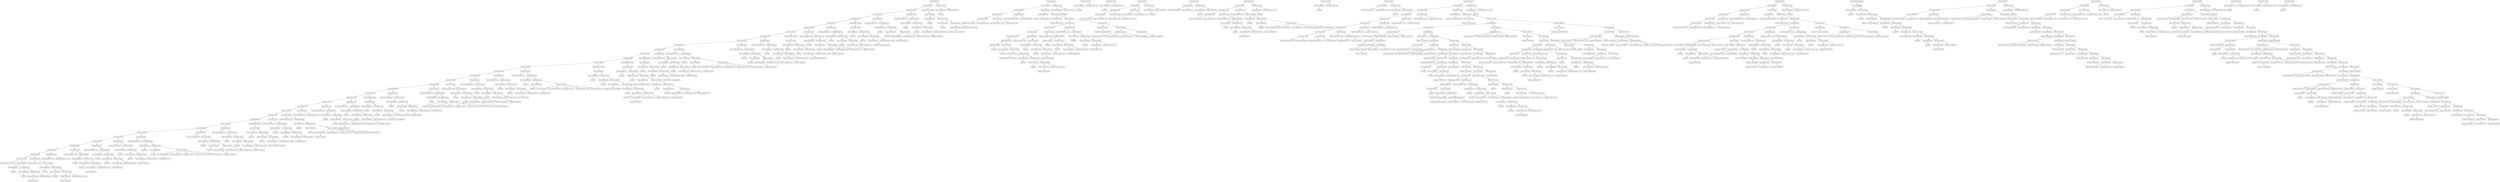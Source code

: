 digraph LinkedList {
"0x60300016a4a0" [label="StatementSeqNode" shape=box]
"0x60300016a440" [label="StatementSeqNode" shape=box]
"0x60300016a3b0" [label="StatementSeqNode" shape=box]
"0x60300016a2f0" [label="StatementSeqNode" shape=box]
"0x60300016a230" [label="StatementSeqNode" shape=box]
"0x60300016a1a0" [label="StatementSeqNode" shape=box]
"0x60300016a0e0" [label="StatementSeqNode" shape=box]
"0x60300016a020" [label="StatementSeqNode" shape=box]
"0x603000169f90" [label="StatementSeqNode" shape=box]
"0x603000169ed0" [label="StatementSeqNode" shape=box]
"0x603000169e10" [label="StatementSeqNode" shape=box]
"0x603000169d20" [label="StatementSeqNode" shape=box]
"0x603000169c60" [label="StatementSeqNode" shape=box]
"0x603000169bd0" [label="StatementSeqNode" shape=box]
"0x603000169ae0" [label="StatementSeqNode" shape=box]
"0x6030001699f0" [label="StatementSeqNode" shape=box]
"0x603000169900" [label="StatementSeqNode" shape=box]
"0x603000169840" [label="StatementSeqNode" shape=box]
"0x603000169780" [label="StatementSeqNode" shape=box]
"0x6030001696c0" [label="StatementSeqNode" shape=box]
"0x6030001695d0" [label="StatementSeqNode" shape=box]
"0x603000169510" [label="StatementSeqNode" shape=box]
"0x603000169480" [label="StatementSeqNode" shape=box]
"0x6030001693c0" [label="StatementSeqNode" shape=box]
"0x603000169300" [label="StatementSeqNode" shape=box]
"0x6030001692a0" [label="StatementSeqNode" shape=box]
"0x6030001691b0" [label="StatementSeqNode" shape=box]
"0x6030001690f0" [label="StatementSeqNode" shape=box]
"0x603000169060" [label="StatementSeqNode" shape=box]
"0x603000168fa0" [label="StatementSeqNode" shape=box]
"0x603000168ee0" [label="StatementSeqNode" shape=box]
"0x603000168df0" [label="StatementSeqNode" shape=box]
"0x603000168d30" [label="StatementSeqNode" shape=box]
"0x603000168c70" [label="StatementSeqNode" shape=box]
"0x603000168bb0" [label="StatementSeqNode" shape=box]
"0x603000168b50" [label="StatementSeqNode" shape=box]
"0x603000168a90" [label="StatementMoveNode" shape=box]
"0x604000157c10" [label="ExpressionLocalNode: last_elem" shape=box]
"0x603000168a90" -> "0x604000157c10"
"0x603000168a60" [label="ExpressionESeqNode" shape=box]
"0x6020000cb6f0" [label="ExpressionTempNode" shape=box]
"0x604000157b50" [label="TempNode" shape=box]
"0x6020000cb6f0" -> "0x604000157b50"
"0x603000168a60" -> "0x6020000cb6f0"
"0x603000168a30" [label="StatementMoveNode" shape=box]
"0x6020000cb710" [label="ExpressionTempNode" shape=box]
"0x604000157bd0" [label="TempNode" shape=box]
"0x6020000cb710" -> "0x604000157bd0"
"0x603000168a30" -> "0x6020000cb710"
"0x604000157b90" [label="ExpressionCallNode" shape=box]
"0x6020000cb690" [label="ExpressionNameNode" shape=box]
"0x604000155810" [label="LabelNode: new@2014" shape=box]
"0x6020000cb690" -> "0x604000155810"
"0x604000157b90" -> "0x6020000cb690"
"0x6020000cb6b0" [label="ExpressionConstNode: 1" shape=box]
"0x604000157b90" -> "0x6020000cb6b0"
"0x603000168a30" -> "0x604000157b90"
"0x603000168a60" -> "0x603000168a30"
"0x603000168a90" -> "0x603000168a60"
"0x603000168b50" -> "0x603000168a90"
"0x603000168b20" [label="StatementMoveNode" shape=box]
"0x604000157d50" [label="ExpressionLocalNode: aux01" shape=box]
"0x603000168b20" -> "0x604000157d50"
"0x603000168af0" [label="ExpressionESeqNode" shape=box]
"0x6020000cb770" [label="ExpressionTempNode" shape=box]
"0x604000157c90" [label="TempNode" shape=box]
"0x6020000cb770" -> "0x604000157c90"
"0x603000168af0" -> "0x6020000cb770"
"0x603000168ac0" [label="StatementMoveNode" shape=box]
"0x6020000cb790" [label="ExpressionTempNode" shape=box]
"0x604000157d10" [label="TempNode" shape=box]
"0x6020000cb790" -> "0x604000157d10"
"0x603000168ac0" -> "0x6020000cb790"
"0x604000157cd0" [label="ExpressionCallNode" shape=box]
"0x6020000cb730" [label="ExpressionNameNode" shape=box]
"0x6040001558d0" [label="LabelNode: Init@2015" shape=box]
"0x6020000cb730" -> "0x6040001558d0"
"0x604000157cd0" -> "0x6020000cb730"
"0x604000157c50" [label="ExpressionLocalNode: last_elem" shape=box]
"0x604000157cd0" -> "0x604000157c50"
"0x603000168ac0" -> "0x604000157cd0"
"0x603000168af0" -> "0x603000168ac0"
"0x603000168b20" -> "0x603000168af0"
"0x603000168b50" -> "0x603000168b20"
"0x603000168bb0" -> "0x603000168b50"
"0x603000168b80" [label="StatementMoveNode" shape=box]
"0x604000157dd0" [label="ExpressionLocalNode: head" shape=box]
"0x603000168b80" -> "0x604000157dd0"
"0x604000157d90" [label="ExpressionLocalNode: last_elem" shape=box]
"0x603000168b80" -> "0x604000157d90"
"0x603000168bb0" -> "0x603000168b80"
"0x603000168c70" -> "0x603000168bb0"
"0x603000168c40" [label="StatementMoveNode" shape=box]
"0x604000157f10" [label="ExpressionLocalNode: aux01" shape=box]
"0x603000168c40" -> "0x604000157f10"
"0x603000168c10" [label="ExpressionESeqNode" shape=box]
"0x6020000cb7f0" [label="ExpressionTempNode" shape=box]
"0x604000157e50" [label="TempNode" shape=box]
"0x6020000cb7f0" -> "0x604000157e50"
"0x603000168c10" -> "0x6020000cb7f0"
"0x603000168be0" [label="StatementMoveNode" shape=box]
"0x6020000cb810" [label="ExpressionTempNode" shape=box]
"0x604000157ed0" [label="TempNode" shape=box]
"0x6020000cb810" -> "0x604000157ed0"
"0x603000168be0" -> "0x6020000cb810"
"0x604000157e90" [label="ExpressionCallNode" shape=box]
"0x6020000cb7b0" [label="ExpressionNameNode" shape=box]
"0x604000155a50" [label="LabelNode: Init@2016" shape=box]
"0x6020000cb7b0" -> "0x604000155a50"
"0x604000157e90" -> "0x6020000cb7b0"
"0x604000157e10" [label="ExpressionLocalNode: head" shape=box]
"0x604000157e90" -> "0x604000157e10"
"0x603000168be0" -> "0x604000157e90"
"0x603000168c10" -> "0x603000168be0"
"0x603000168c40" -> "0x603000168c10"
"0x603000168c70" -> "0x603000168c40"
"0x603000168d30" -> "0x603000168c70"
"0x603000168d00" [label="StatementMoveNode" shape=box]
"0x604000158050" [label="ExpressionLocalNode: aux01" shape=box]
"0x603000168d00" -> "0x604000158050"
"0x603000168cd0" [label="ExpressionESeqNode" shape=box]
"0x6020000cb870" [label="ExpressionTempNode" shape=box]
"0x604000157f90" [label="TempNode" shape=box]
"0x6020000cb870" -> "0x604000157f90"
"0x603000168cd0" -> "0x6020000cb870"
"0x603000168ca0" [label="StatementMoveNode" shape=box]
"0x6020000cb890" [label="ExpressionTempNode" shape=box]
"0x604000158010" [label="TempNode" shape=box]
"0x6020000cb890" -> "0x604000158010"
"0x603000168ca0" -> "0x6020000cb890"
"0x604000157fd0" [label="ExpressionCallNode" shape=box]
"0x6020000cb830" [label="ExpressionNameNode" shape=box]
"0x604000155b50" [label="LabelNode: Print@2017" shape=box]
"0x6020000cb830" -> "0x604000155b50"
"0x604000157fd0" -> "0x6020000cb830"
"0x604000157f50" [label="ExpressionLocalNode: head" shape=box]
"0x604000157fd0" -> "0x604000157f50"
"0x603000168ca0" -> "0x604000157fd0"
"0x603000168cd0" -> "0x603000168ca0"
"0x603000168d00" -> "0x603000168cd0"
"0x603000168d30" -> "0x603000168d00"
"0x603000168df0" -> "0x603000168d30"
"0x603000168dc0" [label="StatementMoveNode" shape=box]
"0x604000158150" [label="ExpressionLocalNode: el01" shape=box]
"0x603000168dc0" -> "0x604000158150"
"0x603000168d90" [label="ExpressionESeqNode" shape=box]
"0x6020000cb910" [label="ExpressionTempNode" shape=box]
"0x604000158090" [label="TempNode" shape=box]
"0x6020000cb910" -> "0x604000158090"
"0x603000168d90" -> "0x6020000cb910"
"0x603000168d60" [label="StatementMoveNode" shape=box]
"0x6020000cb930" [label="ExpressionTempNode" shape=box]
"0x604000158110" [label="TempNode" shape=box]
"0x6020000cb930" -> "0x604000158110"
"0x603000168d60" -> "0x6020000cb930"
"0x6040001580d0" [label="ExpressionCallNode" shape=box]
"0x6020000cb8b0" [label="ExpressionNameNode" shape=box]
"0x604000155c50" [label="LabelNode: new@2018" shape=box]
"0x6020000cb8b0" -> "0x604000155c50"
"0x6040001580d0" -> "0x6020000cb8b0"
"0x6020000cb8d0" [label="ExpressionConstNode: 1" shape=box]
"0x6040001580d0" -> "0x6020000cb8d0"
"0x603000168d60" -> "0x6040001580d0"
"0x603000168d90" -> "0x603000168d60"
"0x603000168dc0" -> "0x603000168d90"
"0x603000168df0" -> "0x603000168dc0"
"0x603000168ee0" -> "0x603000168df0"
"0x603000168eb0" [label="StatementMoveNode" shape=box]
"0x604000158290" [label="ExpressionLocalNode: aux01" shape=box]
"0x603000168eb0" -> "0x604000158290"
"0x603000168e80" [label="ExpressionESeqNode" shape=box]
"0x6020000cba10" [label="ExpressionTempNode" shape=box]
"0x6040001581d0" [label="TempNode" shape=box]
"0x6020000cba10" -> "0x6040001581d0"
"0x603000168e80" -> "0x6020000cba10"
"0x603000168e50" [label="StatementMoveNode" shape=box]
"0x6020000cba30" [label="ExpressionTempNode" shape=box]
"0x604000158250" [label="TempNode" shape=box]
"0x6020000cba30" -> "0x604000158250"
"0x603000168e50" -> "0x6020000cba30"
"0x604000158210" [label="ExpressionCallNode" shape=box]
"0x6020000cb950" [label="ExpressionNameNode" shape=box]
"0x604000155d10" [label="LabelNode: Init@2019" shape=box]
"0x6020000cb950" -> "0x604000155d10"
"0x604000158210" -> "0x6020000cb950"
"0x604000158190" [label="ExpressionLocalNode: el01" shape=box]
"0x604000158210" -> "0x604000158190"
"0x6020000cb990" [label="ExpressionConstNode: 25" shape=box]
"0x604000158210" -> "0x6020000cb990"
"0x6020000cb9d0" [label="ExpressionConstNode: 37000" shape=box]
"0x604000158210" -> "0x6020000cb9d0"
"0x6020000cb9f0" [label="ExpressionConstNode: 0" shape=box]
"0x604000158210" -> "0x6020000cb9f0"
"0x603000168e50" -> "0x604000158210"
"0x603000168e80" -> "0x603000168e50"
"0x603000168eb0" -> "0x603000168e80"
"0x603000168ee0" -> "0x603000168eb0"
"0x603000168fa0" -> "0x603000168ee0"
"0x603000168f70" [label="StatementMoveNode" shape=box]
"0x604000158410" [label="ExpressionLocalNode: head" shape=box]
"0x603000168f70" -> "0x604000158410"
"0x603000168f40" [label="ExpressionESeqNode" shape=box]
"0x6020000cbab0" [label="ExpressionTempNode" shape=box]
"0x604000158350" [label="TempNode" shape=box]
"0x6020000cbab0" -> "0x604000158350"
"0x603000168f40" -> "0x6020000cbab0"
"0x603000168f10" [label="StatementMoveNode" shape=box]
"0x6020000cbad0" [label="ExpressionTempNode" shape=box]
"0x6040001583d0" [label="TempNode" shape=box]
"0x6020000cbad0" -> "0x6040001583d0"
"0x603000168f10" -> "0x6020000cbad0"
"0x604000158390" [label="ExpressionCallNode" shape=box]
"0x6020000cba50" [label="ExpressionNameNode" shape=box]
"0x604000155e10" [label="LabelNode: Insert@2020" shape=box]
"0x6020000cba50" -> "0x604000155e10"
"0x604000158390" -> "0x6020000cba50"
"0x6040001582d0" [label="ExpressionLocalNode: head" shape=box]
"0x604000158390" -> "0x6040001582d0"
"0x604000158310" [label="ExpressionLocalNode: el01" shape=box]
"0x604000158390" -> "0x604000158310"
"0x603000168f10" -> "0x604000158390"
"0x603000168f40" -> "0x603000168f10"
"0x603000168f70" -> "0x603000168f40"
"0x603000168fa0" -> "0x603000168f70"
"0x603000169060" -> "0x603000168fa0"
"0x603000169030" [label="StatementMoveNode" shape=box]
"0x604000158550" [label="ExpressionLocalNode: aux01" shape=box]
"0x603000169030" -> "0x604000158550"
"0x603000169000" [label="ExpressionESeqNode" shape=box]
"0x6020000cbb30" [label="ExpressionTempNode" shape=box]
"0x604000158490" [label="TempNode" shape=box]
"0x6020000cbb30" -> "0x604000158490"
"0x603000169000" -> "0x6020000cbb30"
"0x603000168fd0" [label="StatementMoveNode" shape=box]
"0x6020000cbb50" [label="ExpressionTempNode" shape=box]
"0x604000158510" [label="TempNode" shape=box]
"0x6020000cbb50" -> "0x604000158510"
"0x603000168fd0" -> "0x6020000cbb50"
"0x6040001584d0" [label="ExpressionCallNode" shape=box]
"0x6020000cbaf0" [label="ExpressionNameNode" shape=box]
"0x604000155f50" [label="LabelNode: Print@2021" shape=box]
"0x6020000cbaf0" -> "0x604000155f50"
"0x6040001584d0" -> "0x6020000cbaf0"
"0x604000158450" [label="ExpressionLocalNode: head" shape=box]
"0x6040001584d0" -> "0x604000158450"
"0x603000168fd0" -> "0x6040001584d0"
"0x603000169000" -> "0x603000168fd0"
"0x603000169030" -> "0x603000169000"
"0x603000169060" -> "0x603000169030"
"0x6030001690f0" -> "0x603000169060"
"0x6020000cbc10" [label="StatementExpressionNode" shape=box]
"0x6030001690c0" [label="ExpressionESeqNode" shape=box]
"0x6020000cbbd0" [label="ExpressionTempNode" shape=box]
"0x604000158590" [label="TempNode" shape=box]
"0x6020000cbbd0" -> "0x604000158590"
"0x6030001690c0" -> "0x6020000cbbd0"
"0x603000169090" [label="StatementMoveNode" shape=box]
"0x6020000cbbf0" [label="ExpressionTempNode" shape=box]
"0x604000158610" [label="TempNode" shape=box]
"0x6020000cbbf0" -> "0x604000158610"
"0x603000169090" -> "0x6020000cbbf0"
"0x6040001585d0" [label="ExpressionCallNode" shape=box]
"0x6020000cbb70" [label="ExpressionNameNode" shape=box]
"0x604000156050" [label="LabelNode: System.out.println@2022" shape=box]
"0x6020000cbb70" -> "0x604000156050"
"0x6040001585d0" -> "0x6020000cbb70"
"0x6020000cbb90" [label="ExpressionConstNode: 10000000" shape=box]
"0x6040001585d0" -> "0x6020000cbb90"
"0x603000169090" -> "0x6040001585d0"
"0x6030001690c0" -> "0x603000169090"
"0x6020000cbc10" -> "0x6030001690c0"
"0x6030001690f0" -> "0x6020000cbc10"
"0x6030001691b0" -> "0x6030001690f0"
"0x603000169180" [label="StatementMoveNode" shape=box]
"0x604000158710" [label="ExpressionLocalNode: el01" shape=box]
"0x603000169180" -> "0x604000158710"
"0x603000169150" [label="ExpressionESeqNode" shape=box]
"0x6020000cbc90" [label="ExpressionTempNode" shape=box]
"0x604000158650" [label="TempNode" shape=box]
"0x6020000cbc90" -> "0x604000158650"
"0x603000169150" -> "0x6020000cbc90"
"0x603000169120" [label="StatementMoveNode" shape=box]
"0x6020000cbcb0" [label="ExpressionTempNode" shape=box]
"0x6040001586d0" [label="TempNode" shape=box]
"0x6020000cbcb0" -> "0x6040001586d0"
"0x603000169120" -> "0x6020000cbcb0"
"0x604000158690" [label="ExpressionCallNode" shape=box]
"0x6020000cbc30" [label="ExpressionNameNode" shape=box]
"0x604000156110" [label="LabelNode: new@2023" shape=box]
"0x6020000cbc30" -> "0x604000156110"
"0x604000158690" -> "0x6020000cbc30"
"0x6020000cbc50" [label="ExpressionConstNode: 1" shape=box]
"0x604000158690" -> "0x6020000cbc50"
"0x603000169120" -> "0x604000158690"
"0x603000169150" -> "0x603000169120"
"0x603000169180" -> "0x603000169150"
"0x6030001691b0" -> "0x603000169180"
"0x6030001692a0" -> "0x6030001691b0"
"0x603000169270" [label="StatementMoveNode" shape=box]
"0x604000158850" [label="ExpressionLocalNode: aux01" shape=box]
"0x603000169270" -> "0x604000158850"
"0x603000169240" [label="ExpressionESeqNode" shape=box]
"0x6020000cbd90" [label="ExpressionTempNode" shape=box]
"0x604000158790" [label="TempNode" shape=box]
"0x6020000cbd90" -> "0x604000158790"
"0x603000169240" -> "0x6020000cbd90"
"0x603000169210" [label="StatementMoveNode" shape=box]
"0x6020000cbdb0" [label="ExpressionTempNode" shape=box]
"0x604000158810" [label="TempNode" shape=box]
"0x6020000cbdb0" -> "0x604000158810"
"0x603000169210" -> "0x6020000cbdb0"
"0x6040001587d0" [label="ExpressionCallNode" shape=box]
"0x6020000cbcd0" [label="ExpressionNameNode" shape=box]
"0x6040001561d0" [label="LabelNode: Init@2024" shape=box]
"0x6020000cbcd0" -> "0x6040001561d0"
"0x6040001587d0" -> "0x6020000cbcd0"
"0x604000158750" [label="ExpressionLocalNode: el01" shape=box]
"0x6040001587d0" -> "0x604000158750"
"0x6020000cbd10" [label="ExpressionConstNode: 39" shape=box]
"0x6040001587d0" -> "0x6020000cbd10"
"0x6020000cbd50" [label="ExpressionConstNode: 42000" shape=box]
"0x6040001587d0" -> "0x6020000cbd50"
"0x6020000cbd70" [label="ExpressionConstNode: 1" shape=box]
"0x6040001587d0" -> "0x6020000cbd70"
"0x603000169210" -> "0x6040001587d0"
"0x603000169240" -> "0x603000169210"
"0x603000169270" -> "0x603000169240"
"0x6030001692a0" -> "0x603000169270"
"0x603000169300" -> "0x6030001692a0"
"0x6030001692d0" [label="StatementMoveNode" shape=box]
"0x6040001588d0" [label="ExpressionLocalNode: el02" shape=box]
"0x6030001692d0" -> "0x6040001588d0"
"0x604000158890" [label="ExpressionLocalNode: el01" shape=box]
"0x6030001692d0" -> "0x604000158890"
"0x603000169300" -> "0x6030001692d0"
"0x6030001693c0" -> "0x603000169300"
"0x603000169390" [label="StatementMoveNode" shape=box]
"0x604000158a50" [label="ExpressionLocalNode: head" shape=box]
"0x603000169390" -> "0x604000158a50"
"0x603000169360" [label="ExpressionESeqNode" shape=box]
"0x6020000cbe30" [label="ExpressionTempNode" shape=box]
"0x604000158990" [label="TempNode" shape=box]
"0x6020000cbe30" -> "0x604000158990"
"0x603000169360" -> "0x6020000cbe30"
"0x603000169330" [label="StatementMoveNode" shape=box]
"0x6020000cbe50" [label="ExpressionTempNode" shape=box]
"0x604000158a10" [label="TempNode" shape=box]
"0x6020000cbe50" -> "0x604000158a10"
"0x603000169330" -> "0x6020000cbe50"
"0x6040001589d0" [label="ExpressionCallNode" shape=box]
"0x6020000cbdd0" [label="ExpressionNameNode" shape=box]
"0x604000156350" [label="LabelNode: Insert@2025" shape=box]
"0x6020000cbdd0" -> "0x604000156350"
"0x6040001589d0" -> "0x6020000cbdd0"
"0x604000158910" [label="ExpressionLocalNode: head" shape=box]
"0x6040001589d0" -> "0x604000158910"
"0x604000158950" [label="ExpressionLocalNode: el01" shape=box]
"0x6040001589d0" -> "0x604000158950"
"0x603000169330" -> "0x6040001589d0"
"0x603000169360" -> "0x603000169330"
"0x603000169390" -> "0x603000169360"
"0x6030001693c0" -> "0x603000169390"
"0x603000169480" -> "0x6030001693c0"
"0x603000169450" [label="StatementMoveNode" shape=box]
"0x604000158b90" [label="ExpressionLocalNode: aux01" shape=box]
"0x603000169450" -> "0x604000158b90"
"0x603000169420" [label="ExpressionESeqNode" shape=box]
"0x6020000cbeb0" [label="ExpressionTempNode" shape=box]
"0x604000158ad0" [label="TempNode" shape=box]
"0x6020000cbeb0" -> "0x604000158ad0"
"0x603000169420" -> "0x6020000cbeb0"
"0x6030001693f0" [label="StatementMoveNode" shape=box]
"0x6020000cbed0" [label="ExpressionTempNode" shape=box]
"0x604000158b50" [label="TempNode" shape=box]
"0x6020000cbed0" -> "0x604000158b50"
"0x6030001693f0" -> "0x6020000cbed0"
"0x604000158b10" [label="ExpressionCallNode" shape=box]
"0x6020000cbe70" [label="ExpressionNameNode" shape=box]
"0x604000156490" [label="LabelNode: Print@2026" shape=box]
"0x6020000cbe70" -> "0x604000156490"
"0x604000158b10" -> "0x6020000cbe70"
"0x604000158a90" [label="ExpressionLocalNode: head" shape=box]
"0x604000158b10" -> "0x604000158a90"
"0x6030001693f0" -> "0x604000158b10"
"0x603000169420" -> "0x6030001693f0"
"0x603000169450" -> "0x603000169420"
"0x603000169480" -> "0x603000169450"
"0x603000169510" -> "0x603000169480"
"0x6020000cbf90" [label="StatementExpressionNode" shape=box]
"0x6030001694e0" [label="ExpressionESeqNode" shape=box]
"0x6020000cbf50" [label="ExpressionTempNode" shape=box]
"0x604000158bd0" [label="TempNode" shape=box]
"0x6020000cbf50" -> "0x604000158bd0"
"0x6030001694e0" -> "0x6020000cbf50"
"0x6030001694b0" [label="StatementMoveNode" shape=box]
"0x6020000cbf70" [label="ExpressionTempNode" shape=box]
"0x604000158c50" [label="TempNode" shape=box]
"0x6020000cbf70" -> "0x604000158c50"
"0x6030001694b0" -> "0x6020000cbf70"
"0x604000158c10" [label="ExpressionCallNode" shape=box]
"0x6020000cbef0" [label="ExpressionNameNode" shape=box]
"0x604000156590" [label="LabelNode: System.out.println@2027" shape=box]
"0x6020000cbef0" -> "0x604000156590"
"0x604000158c10" -> "0x6020000cbef0"
"0x6020000cbf10" [label="ExpressionConstNode: 10000000" shape=box]
"0x604000158c10" -> "0x6020000cbf10"
"0x6030001694b0" -> "0x604000158c10"
"0x6030001694e0" -> "0x6030001694b0"
"0x6020000cbf90" -> "0x6030001694e0"
"0x603000169510" -> "0x6020000cbf90"
"0x6030001695d0" -> "0x603000169510"
"0x6030001695a0" [label="StatementMoveNode" shape=box]
"0x604000158d50" [label="ExpressionLocalNode: el01" shape=box]
"0x6030001695a0" -> "0x604000158d50"
"0x603000169570" [label="ExpressionESeqNode" shape=box]
"0x6020000cc010" [label="ExpressionTempNode" shape=box]
"0x604000158c90" [label="TempNode" shape=box]
"0x6020000cc010" -> "0x604000158c90"
"0x603000169570" -> "0x6020000cc010"
"0x603000169540" [label="StatementMoveNode" shape=box]
"0x6020000cc030" [label="ExpressionTempNode" shape=box]
"0x604000158d10" [label="TempNode" shape=box]
"0x6020000cc030" -> "0x604000158d10"
"0x603000169540" -> "0x6020000cc030"
"0x604000158cd0" [label="ExpressionCallNode" shape=box]
"0x6020000cbfb0" [label="ExpressionNameNode" shape=box]
"0x604000156650" [label="LabelNode: new@2028" shape=box]
"0x6020000cbfb0" -> "0x604000156650"
"0x604000158cd0" -> "0x6020000cbfb0"
"0x6020000cbfd0" [label="ExpressionConstNode: 1" shape=box]
"0x604000158cd0" -> "0x6020000cbfd0"
"0x603000169540" -> "0x604000158cd0"
"0x603000169570" -> "0x603000169540"
"0x6030001695a0" -> "0x603000169570"
"0x6030001695d0" -> "0x6030001695a0"
"0x6030001696c0" -> "0x6030001695d0"
"0x603000169690" [label="StatementMoveNode" shape=box]
"0x604000158e90" [label="ExpressionLocalNode: aux01" shape=box]
"0x603000169690" -> "0x604000158e90"
"0x603000169660" [label="ExpressionESeqNode" shape=box]
"0x6020000cc110" [label="ExpressionTempNode" shape=box]
"0x604000158dd0" [label="TempNode" shape=box]
"0x6020000cc110" -> "0x604000158dd0"
"0x603000169660" -> "0x6020000cc110"
"0x603000169630" [label="StatementMoveNode" shape=box]
"0x6020000cc130" [label="ExpressionTempNode" shape=box]
"0x604000158e50" [label="TempNode" shape=box]
"0x6020000cc130" -> "0x604000158e50"
"0x603000169630" -> "0x6020000cc130"
"0x604000158e10" [label="ExpressionCallNode" shape=box]
"0x6020000cc050" [label="ExpressionNameNode" shape=box]
"0x604000156710" [label="LabelNode: Init@2029" shape=box]
"0x6020000cc050" -> "0x604000156710"
"0x604000158e10" -> "0x6020000cc050"
"0x604000158d90" [label="ExpressionLocalNode: el01" shape=box]
"0x604000158e10" -> "0x604000158d90"
"0x6020000cc090" [label="ExpressionConstNode: 22" shape=box]
"0x604000158e10" -> "0x6020000cc090"
"0x6020000cc0d0" [label="ExpressionConstNode: 34000" shape=box]
"0x604000158e10" -> "0x6020000cc0d0"
"0x6020000cc0f0" [label="ExpressionConstNode: 0" shape=box]
"0x604000158e10" -> "0x6020000cc0f0"
"0x603000169630" -> "0x604000158e10"
"0x603000169660" -> "0x603000169630"
"0x603000169690" -> "0x603000169660"
"0x6030001696c0" -> "0x603000169690"
"0x603000169780" -> "0x6030001696c0"
"0x603000169750" [label="StatementMoveNode" shape=box]
"0x604000159010" [label="ExpressionLocalNode: head" shape=box]
"0x603000169750" -> "0x604000159010"
"0x603000169720" [label="ExpressionESeqNode" shape=box]
"0x6020000cc1b0" [label="ExpressionTempNode" shape=box]
"0x604000158f50" [label="TempNode" shape=box]
"0x6020000cc1b0" -> "0x604000158f50"
"0x603000169720" -> "0x6020000cc1b0"
"0x6030001696f0" [label="StatementMoveNode" shape=box]
"0x6020000cc1d0" [label="ExpressionTempNode" shape=box]
"0x604000158fd0" [label="TempNode" shape=box]
"0x6020000cc1d0" -> "0x604000158fd0"
"0x6030001696f0" -> "0x6020000cc1d0"
"0x604000158f90" [label="ExpressionCallNode" shape=box]
"0x6020000cc150" [label="ExpressionNameNode" shape=box]
"0x604000156810" [label="LabelNode: Insert@2030" shape=box]
"0x6020000cc150" -> "0x604000156810"
"0x604000158f90" -> "0x6020000cc150"
"0x604000158ed0" [label="ExpressionLocalNode: head" shape=box]
"0x604000158f90" -> "0x604000158ed0"
"0x604000158f10" [label="ExpressionLocalNode: el01" shape=box]
"0x604000158f90" -> "0x604000158f10"
"0x6030001696f0" -> "0x604000158f90"
"0x603000169720" -> "0x6030001696f0"
"0x603000169750" -> "0x603000169720"
"0x603000169780" -> "0x603000169750"
"0x603000169840" -> "0x603000169780"
"0x603000169810" [label="StatementMoveNode" shape=box]
"0x604000159150" [label="ExpressionLocalNode: aux01" shape=box]
"0x603000169810" -> "0x604000159150"
"0x6030001697e0" [label="ExpressionESeqNode" shape=box]
"0x6020000cc230" [label="ExpressionTempNode" shape=box]
"0x604000159090" [label="TempNode" shape=box]
"0x6020000cc230" -> "0x604000159090"
"0x6030001697e0" -> "0x6020000cc230"
"0x6030001697b0" [label="StatementMoveNode" shape=box]
"0x6020000cc250" [label="ExpressionTempNode" shape=box]
"0x604000159110" [label="TempNode" shape=box]
"0x6020000cc250" -> "0x604000159110"
"0x6030001697b0" -> "0x6020000cc250"
"0x6040001590d0" [label="ExpressionCallNode" shape=box]
"0x6020000cc1f0" [label="ExpressionNameNode" shape=box]
"0x604000156950" [label="LabelNode: Print@2031" shape=box]
"0x6020000cc1f0" -> "0x604000156950"
"0x6040001590d0" -> "0x6020000cc1f0"
"0x604000159050" [label="ExpressionLocalNode: head" shape=box]
"0x6040001590d0" -> "0x604000159050"
"0x6030001697b0" -> "0x6040001590d0"
"0x6030001697e0" -> "0x6030001697b0"
"0x603000169810" -> "0x6030001697e0"
"0x603000169840" -> "0x603000169810"
"0x603000169900" -> "0x603000169840"
"0x6030001698d0" [label="StatementMoveNode" shape=box]
"0x604000159250" [label="ExpressionLocalNode: el03" shape=box]
"0x6030001698d0" -> "0x604000159250"
"0x6030001698a0" [label="ExpressionESeqNode" shape=box]
"0x6020000cc2d0" [label="ExpressionTempNode" shape=box]
"0x604000159190" [label="TempNode" shape=box]
"0x6020000cc2d0" -> "0x604000159190"
"0x6030001698a0" -> "0x6020000cc2d0"
"0x603000169870" [label="StatementMoveNode" shape=box]
"0x6020000cc2f0" [label="ExpressionTempNode" shape=box]
"0x604000159210" [label="TempNode" shape=box]
"0x6020000cc2f0" -> "0x604000159210"
"0x603000169870" -> "0x6020000cc2f0"
"0x6040001591d0" [label="ExpressionCallNode" shape=box]
"0x6020000cc270" [label="ExpressionNameNode" shape=box]
"0x604000156a50" [label="LabelNode: new@2032" shape=box]
"0x6020000cc270" -> "0x604000156a50"
"0x6040001591d0" -> "0x6020000cc270"
"0x6020000cc290" [label="ExpressionConstNode: 1" shape=box]
"0x6040001591d0" -> "0x6020000cc290"
"0x603000169870" -> "0x6040001591d0"
"0x6030001698a0" -> "0x603000169870"
"0x6030001698d0" -> "0x6030001698a0"
"0x603000169900" -> "0x6030001698d0"
"0x6030001699f0" -> "0x603000169900"
"0x6030001699c0" [label="StatementMoveNode" shape=box]
"0x604000159390" [label="ExpressionLocalNode: aux01" shape=box]
"0x6030001699c0" -> "0x604000159390"
"0x603000169990" [label="ExpressionESeqNode" shape=box]
"0x6020000cc3d0" [label="ExpressionTempNode" shape=box]
"0x6040001592d0" [label="TempNode" shape=box]
"0x6020000cc3d0" -> "0x6040001592d0"
"0x603000169990" -> "0x6020000cc3d0"
"0x603000169960" [label="StatementMoveNode" shape=box]
"0x6020000cc3f0" [label="ExpressionTempNode" shape=box]
"0x604000159350" [label="TempNode" shape=box]
"0x6020000cc3f0" -> "0x604000159350"
"0x603000169960" -> "0x6020000cc3f0"
"0x604000159310" [label="ExpressionCallNode" shape=box]
"0x6020000cc310" [label="ExpressionNameNode" shape=box]
"0x604000156b10" [label="LabelNode: Init@2033" shape=box]
"0x6020000cc310" -> "0x604000156b10"
"0x604000159310" -> "0x6020000cc310"
"0x604000159290" [label="ExpressionLocalNode: el03" shape=box]
"0x604000159310" -> "0x604000159290"
"0x6020000cc350" [label="ExpressionConstNode: 27" shape=box]
"0x604000159310" -> "0x6020000cc350"
"0x6020000cc390" [label="ExpressionConstNode: 34000" shape=box]
"0x604000159310" -> "0x6020000cc390"
"0x6020000cc3b0" [label="ExpressionConstNode: 0" shape=box]
"0x604000159310" -> "0x6020000cc3b0"
"0x603000169960" -> "0x604000159310"
"0x603000169990" -> "0x603000169960"
"0x6030001699c0" -> "0x603000169990"
"0x6030001699f0" -> "0x6030001699c0"
"0x603000169ae0" -> "0x6030001699f0"
"0x6020000cc530" [label="StatementExpressionNode" shape=box]
"0x603000169ab0" [label="ExpressionESeqNode" shape=box]
"0x6020000cc4f0" [label="ExpressionTempNode" shape=box]
"0x604000159510" [label="TempNode" shape=box]
"0x6020000cc4f0" -> "0x604000159510"
"0x603000169ab0" -> "0x6020000cc4f0"
"0x603000169a80" [label="StatementMoveNode" shape=box]
"0x6020000cc510" [label="ExpressionTempNode" shape=box]
"0x604000159590" [label="TempNode" shape=box]
"0x6020000cc510" -> "0x604000159590"
"0x603000169a80" -> "0x6020000cc510"
"0x604000159550" [label="ExpressionCallNode" shape=box]
"0x6020000cc410" [label="ExpressionNameNode" shape=box]
"0x604000156d10" [label="LabelNode: System.out.println@2035" shape=box]
"0x6020000cc410" -> "0x604000156d10"
"0x604000159550" -> "0x6020000cc410"
"0x603000169a50" [label="ExpressionESeqNode" shape=box]
"0x6020000cc490" [label="ExpressionTempNode" shape=box]
"0x604000159450" [label="TempNode" shape=box]
"0x6020000cc490" -> "0x604000159450"
"0x603000169a50" -> "0x6020000cc490"
"0x603000169a20" [label="StatementMoveNode" shape=box]
"0x6020000cc4b0" [label="ExpressionTempNode" shape=box]
"0x6040001594d0" [label="TempNode" shape=box]
"0x6020000cc4b0" -> "0x6040001594d0"
"0x603000169a20" -> "0x6020000cc4b0"
"0x604000159490" [label="ExpressionCallNode" shape=box]
"0x6020000cc430" [label="ExpressionNameNode" shape=box]
"0x604000156c10" [label="LabelNode: Search@2034" shape=box]
"0x6020000cc430" -> "0x604000156c10"
"0x604000159490" -> "0x6020000cc430"
"0x6040001593d0" [label="ExpressionLocalNode: head" shape=box]
"0x604000159490" -> "0x6040001593d0"
"0x604000159410" [label="ExpressionLocalNode: el02" shape=box]
"0x604000159490" -> "0x604000159410"
"0x603000169a20" -> "0x604000159490"
"0x603000169a50" -> "0x603000169a20"
"0x604000159550" -> "0x603000169a50"
"0x603000169a80" -> "0x604000159550"
"0x603000169ab0" -> "0x603000169a80"
"0x6020000cc530" -> "0x603000169ab0"
"0x603000169ae0" -> "0x6020000cc530"
"0x603000169bd0" -> "0x603000169ae0"
"0x6020000cc670" [label="StatementExpressionNode" shape=box]
"0x603000169ba0" [label="ExpressionESeqNode" shape=box]
"0x6020000cc630" [label="ExpressionTempNode" shape=box]
"0x604000159710" [label="TempNode" shape=box]
"0x6020000cc630" -> "0x604000159710"
"0x603000169ba0" -> "0x6020000cc630"
"0x603000169b70" [label="StatementMoveNode" shape=box]
"0x6020000cc650" [label="ExpressionTempNode" shape=box]
"0x604000159790" [label="TempNode" shape=box]
"0x6020000cc650" -> "0x604000159790"
"0x603000169b70" -> "0x6020000cc650"
"0x604000159750" [label="ExpressionCallNode" shape=box]
"0x6020000cc550" [label="ExpressionNameNode" shape=box]
"0x604000156ed0" [label="LabelNode: System.out.println@2037" shape=box]
"0x6020000cc550" -> "0x604000156ed0"
"0x604000159750" -> "0x6020000cc550"
"0x603000169b40" [label="ExpressionESeqNode" shape=box]
"0x6020000cc5d0" [label="ExpressionTempNode" shape=box]
"0x604000159650" [label="TempNode" shape=box]
"0x6020000cc5d0" -> "0x604000159650"
"0x603000169b40" -> "0x6020000cc5d0"
"0x603000169b10" [label="StatementMoveNode" shape=box]
"0x6020000cc5f0" [label="ExpressionTempNode" shape=box]
"0x6040001596d0" [label="TempNode" shape=box]
"0x6020000cc5f0" -> "0x6040001596d0"
"0x603000169b10" -> "0x6020000cc5f0"
"0x604000159690" [label="ExpressionCallNode" shape=box]
"0x6020000cc570" [label="ExpressionNameNode" shape=box]
"0x604000156dd0" [label="LabelNode: Search@2036" shape=box]
"0x6020000cc570" -> "0x604000156dd0"
"0x604000159690" -> "0x6020000cc570"
"0x6040001595d0" [label="ExpressionLocalNode: head" shape=box]
"0x604000159690" -> "0x6040001595d0"
"0x604000159610" [label="ExpressionLocalNode: el03" shape=box]
"0x604000159690" -> "0x604000159610"
"0x603000169b10" -> "0x604000159690"
"0x603000169b40" -> "0x603000169b10"
"0x604000159750" -> "0x603000169b40"
"0x603000169b70" -> "0x604000159750"
"0x603000169ba0" -> "0x603000169b70"
"0x6020000cc670" -> "0x603000169ba0"
"0x603000169bd0" -> "0x6020000cc670"
"0x603000169c60" -> "0x603000169bd0"
"0x6020000cc730" [label="StatementExpressionNode" shape=box]
"0x603000169c30" [label="ExpressionESeqNode" shape=box]
"0x6020000cc6f0" [label="ExpressionTempNode" shape=box]
"0x6040001597d0" [label="TempNode" shape=box]
"0x6020000cc6f0" -> "0x6040001597d0"
"0x603000169c30" -> "0x6020000cc6f0"
"0x603000169c00" [label="StatementMoveNode" shape=box]
"0x6020000cc710" [label="ExpressionTempNode" shape=box]
"0x604000159850" [label="TempNode" shape=box]
"0x6020000cc710" -> "0x604000159850"
"0x603000169c00" -> "0x6020000cc710"
"0x604000159810" [label="ExpressionCallNode" shape=box]
"0x6020000cc690" [label="ExpressionNameNode" shape=box]
"0x604000156f90" [label="LabelNode: System.out.println@2038" shape=box]
"0x6020000cc690" -> "0x604000156f90"
"0x604000159810" -> "0x6020000cc690"
"0x6020000cc6b0" [label="ExpressionConstNode: 10000000" shape=box]
"0x604000159810" -> "0x6020000cc6b0"
"0x603000169c00" -> "0x604000159810"
"0x603000169c30" -> "0x603000169c00"
"0x6020000cc730" -> "0x603000169c30"
"0x603000169c60" -> "0x6020000cc730"
"0x603000169d20" -> "0x603000169c60"
"0x603000169cf0" [label="StatementMoveNode" shape=box]
"0x604000159950" [label="ExpressionLocalNode: el01" shape=box]
"0x603000169cf0" -> "0x604000159950"
"0x603000169cc0" [label="ExpressionESeqNode" shape=box]
"0x6020000cc7b0" [label="ExpressionTempNode" shape=box]
"0x604000159890" [label="TempNode" shape=box]
"0x6020000cc7b0" -> "0x604000159890"
"0x603000169cc0" -> "0x6020000cc7b0"
"0x603000169c90" [label="StatementMoveNode" shape=box]
"0x6020000cc7d0" [label="ExpressionTempNode" shape=box]
"0x604000159910" [label="TempNode" shape=box]
"0x6020000cc7d0" -> "0x604000159910"
"0x603000169c90" -> "0x6020000cc7d0"
"0x6040001598d0" [label="ExpressionCallNode" shape=box]
"0x6020000cc750" [label="ExpressionNameNode" shape=box]
"0x604000157050" [label="LabelNode: new@2039" shape=box]
"0x6020000cc750" -> "0x604000157050"
"0x6040001598d0" -> "0x6020000cc750"
"0x6020000cc770" [label="ExpressionConstNode: 1" shape=box]
"0x6040001598d0" -> "0x6020000cc770"
"0x603000169c90" -> "0x6040001598d0"
"0x603000169cc0" -> "0x603000169c90"
"0x603000169cf0" -> "0x603000169cc0"
"0x603000169d20" -> "0x603000169cf0"
"0x603000169e10" -> "0x603000169d20"
"0x603000169de0" [label="StatementMoveNode" shape=box]
"0x604000159a90" [label="ExpressionLocalNode: aux01" shape=box]
"0x603000169de0" -> "0x604000159a90"
"0x603000169db0" [label="ExpressionESeqNode" shape=box]
"0x6020000cc8b0" [label="ExpressionTempNode" shape=box]
"0x6040001599d0" [label="TempNode" shape=box]
"0x6020000cc8b0" -> "0x6040001599d0"
"0x603000169db0" -> "0x6020000cc8b0"
"0x603000169d80" [label="StatementMoveNode" shape=box]
"0x6020000cc8d0" [label="ExpressionTempNode" shape=box]
"0x604000159a50" [label="TempNode" shape=box]
"0x6020000cc8d0" -> "0x604000159a50"
"0x603000169d80" -> "0x6020000cc8d0"
"0x604000159a10" [label="ExpressionCallNode" shape=box]
"0x6020000cc7f0" [label="ExpressionNameNode" shape=box]
"0x604000157110" [label="LabelNode: Init@2040" shape=box]
"0x6020000cc7f0" -> "0x604000157110"
"0x604000159a10" -> "0x6020000cc7f0"
"0x604000159990" [label="ExpressionLocalNode: el01" shape=box]
"0x604000159a10" -> "0x604000159990"
"0x6020000cc830" [label="ExpressionConstNode: 28" shape=box]
"0x604000159a10" -> "0x6020000cc830"
"0x6020000cc870" [label="ExpressionConstNode: 35000" shape=box]
"0x604000159a10" -> "0x6020000cc870"
"0x6020000cc890" [label="ExpressionConstNode: 0" shape=box]
"0x604000159a10" -> "0x6020000cc890"
"0x603000169d80" -> "0x604000159a10"
"0x603000169db0" -> "0x603000169d80"
"0x603000169de0" -> "0x603000169db0"
"0x603000169e10" -> "0x603000169de0"
"0x603000169ed0" -> "0x603000169e10"
"0x603000169ea0" [label="StatementMoveNode" shape=box]
"0x604000159c10" [label="ExpressionLocalNode: head" shape=box]
"0x603000169ea0" -> "0x604000159c10"
"0x603000169e70" [label="ExpressionESeqNode" shape=box]
"0x6020000cc950" [label="ExpressionTempNode" shape=box]
"0x604000159b50" [label="TempNode" shape=box]
"0x6020000cc950" -> "0x604000159b50"
"0x603000169e70" -> "0x6020000cc950"
"0x603000169e40" [label="StatementMoveNode" shape=box]
"0x6020000cc970" [label="ExpressionTempNode" shape=box]
"0x604000159bd0" [label="TempNode" shape=box]
"0x6020000cc970" -> "0x604000159bd0"
"0x603000169e40" -> "0x6020000cc970"
"0x604000159b90" [label="ExpressionCallNode" shape=box]
"0x6020000cc8f0" [label="ExpressionNameNode" shape=box]
"0x604000157210" [label="LabelNode: Insert@2041" shape=box]
"0x6020000cc8f0" -> "0x604000157210"
"0x604000159b90" -> "0x6020000cc8f0"
"0x604000159ad0" [label="ExpressionLocalNode: head" shape=box]
"0x604000159b90" -> "0x604000159ad0"
"0x604000159b10" [label="ExpressionLocalNode: el01" shape=box]
"0x604000159b90" -> "0x604000159b10"
"0x603000169e40" -> "0x604000159b90"
"0x603000169e70" -> "0x603000169e40"
"0x603000169ea0" -> "0x603000169e70"
"0x603000169ed0" -> "0x603000169ea0"
"0x603000169f90" -> "0x603000169ed0"
"0x603000169f60" [label="StatementMoveNode" shape=box]
"0x604000159d50" [label="ExpressionLocalNode: aux01" shape=box]
"0x603000169f60" -> "0x604000159d50"
"0x603000169f30" [label="ExpressionESeqNode" shape=box]
"0x6020000cc9d0" [label="ExpressionTempNode" shape=box]
"0x604000159c90" [label="TempNode" shape=box]
"0x6020000cc9d0" -> "0x604000159c90"
"0x603000169f30" -> "0x6020000cc9d0"
"0x603000169f00" [label="StatementMoveNode" shape=box]
"0x6020000cc9f0" [label="ExpressionTempNode" shape=box]
"0x604000159d10" [label="TempNode" shape=box]
"0x6020000cc9f0" -> "0x604000159d10"
"0x603000169f00" -> "0x6020000cc9f0"
"0x604000159cd0" [label="ExpressionCallNode" shape=box]
"0x6020000cc990" [label="ExpressionNameNode" shape=box]
"0x604000157350" [label="LabelNode: Print@2042" shape=box]
"0x6020000cc990" -> "0x604000157350"
"0x604000159cd0" -> "0x6020000cc990"
"0x604000159c50" [label="ExpressionLocalNode: head" shape=box]
"0x604000159cd0" -> "0x604000159c50"
"0x603000169f00" -> "0x604000159cd0"
"0x603000169f30" -> "0x603000169f00"
"0x603000169f60" -> "0x603000169f30"
"0x603000169f90" -> "0x603000169f60"
"0x60300016a020" -> "0x603000169f90"
"0x6020000ccab0" [label="StatementExpressionNode" shape=box]
"0x603000169ff0" [label="ExpressionESeqNode" shape=box]
"0x6020000cca70" [label="ExpressionTempNode" shape=box]
"0x604000159d90" [label="TempNode" shape=box]
"0x6020000cca70" -> "0x604000159d90"
"0x603000169ff0" -> "0x6020000cca70"
"0x603000169fc0" [label="StatementMoveNode" shape=box]
"0x6020000cca90" [label="ExpressionTempNode" shape=box]
"0x604000159e10" [label="TempNode" shape=box]
"0x6020000cca90" -> "0x604000159e10"
"0x603000169fc0" -> "0x6020000cca90"
"0x604000159dd0" [label="ExpressionCallNode" shape=box]
"0x6020000cca10" [label="ExpressionNameNode" shape=box]
"0x604000157450" [label="LabelNode: System.out.println@2043" shape=box]
"0x6020000cca10" -> "0x604000157450"
"0x604000159dd0" -> "0x6020000cca10"
"0x6020000cca30" [label="ExpressionConstNode: 2220000" shape=box]
"0x604000159dd0" -> "0x6020000cca30"
"0x603000169fc0" -> "0x604000159dd0"
"0x603000169ff0" -> "0x603000169fc0"
"0x6020000ccab0" -> "0x603000169ff0"
"0x60300016a020" -> "0x6020000ccab0"
"0x60300016a0e0" -> "0x60300016a020"
"0x60300016a0b0" [label="StatementMoveNode" shape=box]
"0x604000159f90" [label="ExpressionLocalNode: head" shape=box]
"0x60300016a0b0" -> "0x604000159f90"
"0x60300016a080" [label="ExpressionESeqNode" shape=box]
"0x6020000ccb30" [label="ExpressionTempNode" shape=box]
"0x604000159ed0" [label="TempNode" shape=box]
"0x6020000ccb30" -> "0x604000159ed0"
"0x60300016a080" -> "0x6020000ccb30"
"0x60300016a050" [label="StatementMoveNode" shape=box]
"0x6020000ccb50" [label="ExpressionTempNode" shape=box]
"0x604000159f50" [label="TempNode" shape=box]
"0x6020000ccb50" -> "0x604000159f50"
"0x60300016a050" -> "0x6020000ccb50"
"0x604000159f10" [label="ExpressionCallNode" shape=box]
"0x6020000ccad0" [label="ExpressionNameNode" shape=box]
"0x604000157510" [label="LabelNode: Delete@2044" shape=box]
"0x6020000ccad0" -> "0x604000157510"
"0x604000159f10" -> "0x6020000ccad0"
"0x604000159e50" [label="ExpressionLocalNode: head" shape=box]
"0x604000159f10" -> "0x604000159e50"
"0x604000159e90" [label="ExpressionLocalNode: el02" shape=box]
"0x604000159f10" -> "0x604000159e90"
"0x60300016a050" -> "0x604000159f10"
"0x60300016a080" -> "0x60300016a050"
"0x60300016a0b0" -> "0x60300016a080"
"0x60300016a0e0" -> "0x60300016a0b0"
"0x60300016a1a0" -> "0x60300016a0e0"
"0x60300016a170" [label="StatementMoveNode" shape=box]
"0x60400015a0d0" [label="ExpressionLocalNode: aux01" shape=box]
"0x60300016a170" -> "0x60400015a0d0"
"0x60300016a140" [label="ExpressionESeqNode" shape=box]
"0x6020000ccbb0" [label="ExpressionTempNode" shape=box]
"0x60400015a010" [label="TempNode" shape=box]
"0x6020000ccbb0" -> "0x60400015a010"
"0x60300016a140" -> "0x6020000ccbb0"
"0x60300016a110" [label="StatementMoveNode" shape=box]
"0x6020000ccbd0" [label="ExpressionTempNode" shape=box]
"0x60400015a090" [label="TempNode" shape=box]
"0x6020000ccbd0" -> "0x60400015a090"
"0x60300016a110" -> "0x6020000ccbd0"
"0x60400015a050" [label="ExpressionCallNode" shape=box]
"0x6020000ccb70" [label="ExpressionNameNode" shape=box]
"0x604000157650" [label="LabelNode: Print@2045" shape=box]
"0x6020000ccb70" -> "0x604000157650"
"0x60400015a050" -> "0x6020000ccb70"
"0x604000159fd0" [label="ExpressionLocalNode: head" shape=box]
"0x60400015a050" -> "0x604000159fd0"
"0x60300016a110" -> "0x60400015a050"
"0x60300016a140" -> "0x60300016a110"
"0x60300016a170" -> "0x60300016a140"
"0x60300016a1a0" -> "0x60300016a170"
"0x60300016a230" -> "0x60300016a1a0"
"0x6020000ccc90" [label="StatementExpressionNode" shape=box]
"0x60300016a200" [label="ExpressionESeqNode" shape=box]
"0x6020000ccc50" [label="ExpressionTempNode" shape=box]
"0x60400015a110" [label="TempNode" shape=box]
"0x6020000ccc50" -> "0x60400015a110"
"0x60300016a200" -> "0x6020000ccc50"
"0x60300016a1d0" [label="StatementMoveNode" shape=box]
"0x6020000ccc70" [label="ExpressionTempNode" shape=box]
"0x60400015a190" [label="TempNode" shape=box]
"0x6020000ccc70" -> "0x60400015a190"
"0x60300016a1d0" -> "0x6020000ccc70"
"0x60400015a150" [label="ExpressionCallNode" shape=box]
"0x6020000ccbf0" [label="ExpressionNameNode" shape=box]
"0x604000157750" [label="LabelNode: System.out.println@2046" shape=box]
"0x6020000ccbf0" -> "0x604000157750"
"0x60400015a150" -> "0x6020000ccbf0"
"0x6020000ccc10" [label="ExpressionConstNode: 33300000" shape=box]
"0x60400015a150" -> "0x6020000ccc10"
"0x60300016a1d0" -> "0x60400015a150"
"0x60300016a200" -> "0x60300016a1d0"
"0x6020000ccc90" -> "0x60300016a200"
"0x60300016a230" -> "0x6020000ccc90"
"0x60300016a2f0" -> "0x60300016a230"
"0x60300016a2c0" [label="StatementMoveNode" shape=box]
"0x60400015a310" [label="ExpressionLocalNode: head" shape=box]
"0x60300016a2c0" -> "0x60400015a310"
"0x60300016a290" [label="ExpressionESeqNode" shape=box]
"0x6020000ccd10" [label="ExpressionTempNode" shape=box]
"0x60400015a250" [label="TempNode" shape=box]
"0x6020000ccd10" -> "0x60400015a250"
"0x60300016a290" -> "0x6020000ccd10"
"0x60300016a260" [label="StatementMoveNode" shape=box]
"0x6020000ccd30" [label="ExpressionTempNode" shape=box]
"0x60400015a2d0" [label="TempNode" shape=box]
"0x6020000ccd30" -> "0x60400015a2d0"
"0x60300016a260" -> "0x6020000ccd30"
"0x60400015a290" [label="ExpressionCallNode" shape=box]
"0x6020000cccb0" [label="ExpressionNameNode" shape=box]
"0x604000157810" [label="LabelNode: Delete@2047" shape=box]
"0x6020000cccb0" -> "0x604000157810"
"0x60400015a290" -> "0x6020000cccb0"
"0x60400015a1d0" [label="ExpressionLocalNode: head" shape=box]
"0x60400015a290" -> "0x60400015a1d0"
"0x60400015a210" [label="ExpressionLocalNode: el01" shape=box]
"0x60400015a290" -> "0x60400015a210"
"0x60300016a260" -> "0x60400015a290"
"0x60300016a290" -> "0x60300016a260"
"0x60300016a2c0" -> "0x60300016a290"
"0x60300016a2f0" -> "0x60300016a2c0"
"0x60300016a3b0" -> "0x60300016a2f0"
"0x60300016a380" [label="StatementMoveNode" shape=box]
"0x60400015a450" [label="ExpressionLocalNode: aux01" shape=box]
"0x60300016a380" -> "0x60400015a450"
"0x60300016a350" [label="ExpressionESeqNode" shape=box]
"0x6020000ccd90" [label="ExpressionTempNode" shape=box]
"0x60400015a390" [label="TempNode" shape=box]
"0x6020000ccd90" -> "0x60400015a390"
"0x60300016a350" -> "0x6020000ccd90"
"0x60300016a320" [label="StatementMoveNode" shape=box]
"0x6020000ccdb0" [label="ExpressionTempNode" shape=box]
"0x60400015a410" [label="TempNode" shape=box]
"0x6020000ccdb0" -> "0x60400015a410"
"0x60300016a320" -> "0x6020000ccdb0"
"0x60400015a3d0" [label="ExpressionCallNode" shape=box]
"0x6020000ccd50" [label="ExpressionNameNode" shape=box]
"0x604000157950" [label="LabelNode: Print@2048" shape=box]
"0x6020000ccd50" -> "0x604000157950"
"0x60400015a3d0" -> "0x6020000ccd50"
"0x60400015a350" [label="ExpressionLocalNode: head" shape=box]
"0x60400015a3d0" -> "0x60400015a350"
"0x60300016a320" -> "0x60400015a3d0"
"0x60300016a350" -> "0x60300016a320"
"0x60300016a380" -> "0x60300016a350"
"0x60300016a3b0" -> "0x60300016a380"
"0x60300016a440" -> "0x60300016a3b0"
"0x6020000cce70" [label="StatementExpressionNode" shape=box]
"0x60300016a410" [label="ExpressionESeqNode" shape=box]
"0x6020000cce30" [label="ExpressionTempNode" shape=box]
"0x60400015a490" [label="TempNode" shape=box]
"0x6020000cce30" -> "0x60400015a490"
"0x60300016a410" -> "0x6020000cce30"
"0x60300016a3e0" [label="StatementMoveNode" shape=box]
"0x6020000cce50" [label="ExpressionTempNode" shape=box]
"0x60400015a510" [label="TempNode" shape=box]
"0x6020000cce50" -> "0x60400015a510"
"0x60300016a3e0" -> "0x6020000cce50"
"0x60400015a4d0" [label="ExpressionCallNode" shape=box]
"0x6020000ccdd0" [label="ExpressionNameNode" shape=box]
"0x604000157a50" [label="LabelNode: System.out.println@2049" shape=box]
"0x6020000ccdd0" -> "0x604000157a50"
"0x60400015a4d0" -> "0x6020000ccdd0"
"0x6020000ccdf0" [label="ExpressionConstNode: 44440000" shape=box]
"0x60400015a4d0" -> "0x6020000ccdf0"
"0x60300016a3e0" -> "0x60400015a4d0"
"0x60300016a410" -> "0x60300016a3e0"
"0x6020000cce70" -> "0x60300016a410"
"0x60300016a440" -> "0x6020000cce70"
"0x60300016a4a0" -> "0x60300016a440"
"0x60300016a470" [label="StatementMoveNode" shape=box]
"0x6020000cceb0" [label="ExpressionTempNode" shape=box]
"0x604000157b10" [label="TempNode" shape=box]
"0x6020000cceb0" -> "0x604000157b10"
"0x60300016a470" -> "0x6020000cceb0"
"0x6020000cce90" [label="ExpressionConstNode: 0" shape=box]
"0x60300016a470" -> "0x6020000cce90"
"0x60300016a4a0" -> "0x60300016a470"
"0x60300016aa10" [label="StatementSeqNode" shape=box]
"0x60300016a9b0" [label="StatementSeqNode" shape=box]
"0x60300016a590" [label="StatementSeqNode" shape=box]
"0x60300016a530" [label="StatementSeqNode" shape=box]
"0x60300016a4d0" [label="StatementMoveNode" shape=box]
"0x60400015a590" [label="ExpressionLocalNode: aux01" shape=box]
"0x60300016a4d0" -> "0x60400015a590"
"0x60400015a550" [label="ExpressionLocalNode: this" shape=box]
"0x60300016a4d0" -> "0x60400015a550"
"0x60300016a530" -> "0x60300016a4d0"
"0x60300016a500" [label="StatementMoveNode" shape=box]
"0x60400015a610" [label="ExpressionLocalNode: var_end" shape=box]
"0x60300016a500" -> "0x60400015a610"
"0x60400015a5d0" [label="ExpressionLocalNode: end" shape=box]
"0x60300016a500" -> "0x60400015a5d0"
"0x60300016a530" -> "0x60300016a500"
"0x60300016a590" -> "0x60300016a530"
"0x60300016a560" [label="StatementMoveNode" shape=box]
"0x60400015a690" [label="ExpressionLocalNode: var_elem" shape=box]
"0x60300016a560" -> "0x60400015a690"
"0x60400015a650" [label="ExpressionLocalNode: elem" shape=box]
"0x60300016a560" -> "0x60400015a650"
"0x60300016a590" -> "0x60300016a560"
"0x60300016a9b0" -> "0x60300016a590"
"0x60300016a980" [label="StatementSeqNode" shape=box]
"0x6020000cced0" [label="StatementJumpNode" shape=box]
"0x6040001555d0" [label="LabelNode: while_conditional@2011" shape=box]
"0x6020000cced0" -> "0x6040001555d0"
"0x60300016a980" -> "0x6020000cced0"
"0x60300016a950" [label="StatementSeqNode" shape=box]
"0x6020000ccef0" [label="StatementLabelNode" shape=box]
"0x604000155710" [label="LabelNode: while_true@2012" shape=box]
"0x6020000ccef0" -> "0x604000155710"
"0x60300016a950" -> "0x6020000ccef0"
"0x60300016a920" [label="StatementSeqNode" shape=box]
"0x60300016a890" [label="StatementSeqNode" shape=box]
"0x60300016a7d0" [label="StatementSeqNode" shape=box]
"0x60300016a710" [label="StatementSeqNode" shape=box]
"0x6020000cd010" [label="StatementExpressionNode" shape=box]
"0x60300016a650" [label="ExpressionESeqNode" shape=box]
"0x6020000ccfd0" [label="ExpressionTempNode" shape=box]
"0x60400015a7d0" [label="TempNode" shape=box]
"0x6020000ccfd0" -> "0x60400015a7d0"
"0x60300016a650" -> "0x6020000ccfd0"
"0x60300016a620" [label="StatementMoveNode" shape=box]
"0x6020000ccff0" [label="ExpressionTempNode" shape=box]
"0x60400015a850" [label="TempNode" shape=box]
"0x6020000ccff0" -> "0x60400015a850"
"0x60300016a620" -> "0x6020000ccff0"
"0x60400015a810" [label="ExpressionCallNode" shape=box]
"0x6020000ccf10" [label="ExpressionNameNode" shape=box]
"0x604000155210" [label="LabelNode: System.out.println@2007" shape=box]
"0x6020000ccf10" -> "0x604000155210"
"0x60400015a810" -> "0x6020000ccf10"
"0x60300016a5f0" [label="ExpressionESeqNode" shape=box]
"0x6020000ccf70" [label="ExpressionTempNode" shape=box]
"0x60400015a710" [label="TempNode" shape=box]
"0x6020000ccf70" -> "0x60400015a710"
"0x60300016a5f0" -> "0x6020000ccf70"
"0x60300016a5c0" [label="StatementMoveNode" shape=box]
"0x6020000ccf90" [label="ExpressionTempNode" shape=box]
"0x60400015a790" [label="TempNode" shape=box]
"0x6020000ccf90" -> "0x60400015a790"
"0x60300016a5c0" -> "0x6020000ccf90"
"0x60400015a750" [label="ExpressionCallNode" shape=box]
"0x6020000ccf30" [label="ExpressionNameNode" shape=box]
"0x604000155150" [label="LabelNode: GetAge@2006" shape=box]
"0x6020000ccf30" -> "0x604000155150"
"0x60400015a750" -> "0x6020000ccf30"
"0x60400015a6d0" [label="ExpressionLocalNode: var_elem" shape=box]
"0x60400015a750" -> "0x60400015a6d0"
"0x60300016a5c0" -> "0x60400015a750"
"0x60300016a5f0" -> "0x60300016a5c0"
"0x60400015a810" -> "0x60300016a5f0"
"0x60300016a620" -> "0x60400015a810"
"0x60300016a650" -> "0x60300016a620"
"0x6020000cd010" -> "0x60300016a650"
"0x60300016a710" -> "0x6020000cd010"
"0x60300016a6e0" [label="StatementMoveNode" shape=box]
"0x60400015a990" [label="ExpressionLocalNode: aux01" shape=box]
"0x60300016a6e0" -> "0x60400015a990"
"0x60300016a6b0" [label="ExpressionESeqNode" shape=box]
"0x6020000cd070" [label="ExpressionTempNode" shape=box]
"0x60400015a8d0" [label="TempNode" shape=box]
"0x6020000cd070" -> "0x60400015a8d0"
"0x60300016a6b0" -> "0x6020000cd070"
"0x60300016a680" [label="StatementMoveNode" shape=box]
"0x6020000cd090" [label="ExpressionTempNode" shape=box]
"0x60400015a950" [label="TempNode" shape=box]
"0x6020000cd090" -> "0x60400015a950"
"0x60300016a680" -> "0x6020000cd090"
"0x60400015a910" [label="ExpressionCallNode" shape=box]
"0x6020000cd030" [label="ExpressionNameNode" shape=box]
"0x6040001552d0" [label="LabelNode: GetNext@2008" shape=box]
"0x6020000cd030" -> "0x6040001552d0"
"0x60400015a910" -> "0x6020000cd030"
"0x60400015a890" [label="ExpressionLocalNode: aux01" shape=box]
"0x60400015a910" -> "0x60400015a890"
"0x60300016a680" -> "0x60400015a910"
"0x60300016a6b0" -> "0x60300016a680"
"0x60300016a6e0" -> "0x60300016a6b0"
"0x60300016a710" -> "0x60300016a6e0"
"0x60300016a7d0" -> "0x60300016a710"
"0x60300016a7a0" [label="StatementMoveNode" shape=box]
"0x60400015aad0" [label="ExpressionLocalNode: var_end" shape=box]
"0x60300016a7a0" -> "0x60400015aad0"
"0x60300016a770" [label="ExpressionESeqNode" shape=box]
"0x6020000cd0f0" [label="ExpressionTempNode" shape=box]
"0x60400015aa10" [label="TempNode" shape=box]
"0x6020000cd0f0" -> "0x60400015aa10"
"0x60300016a770" -> "0x6020000cd0f0"
"0x60300016a740" [label="StatementMoveNode" shape=box]
"0x6020000cd110" [label="ExpressionTempNode" shape=box]
"0x60400015aa90" [label="TempNode" shape=box]
"0x6020000cd110" -> "0x60400015aa90"
"0x60300016a740" -> "0x6020000cd110"
"0x60400015aa50" [label="ExpressionCallNode" shape=box]
"0x6020000cd0b0" [label="ExpressionNameNode" shape=box]
"0x6040001553d0" [label="LabelNode: GetEnd@2009" shape=box]
"0x6020000cd0b0" -> "0x6040001553d0"
"0x60400015aa50" -> "0x6020000cd0b0"
"0x60400015a9d0" [label="ExpressionLocalNode: aux01" shape=box]
"0x60400015aa50" -> "0x60400015a9d0"
"0x60300016a740" -> "0x60400015aa50"
"0x60300016a770" -> "0x60300016a740"
"0x60300016a7a0" -> "0x60300016a770"
"0x60300016a7d0" -> "0x60300016a7a0"
"0x60300016a890" -> "0x60300016a7d0"
"0x60300016a860" [label="StatementMoveNode" shape=box]
"0x60400015ac10" [label="ExpressionLocalNode: var_elem" shape=box]
"0x60300016a860" -> "0x60400015ac10"
"0x60300016a830" [label="ExpressionESeqNode" shape=box]
"0x6020000cd170" [label="ExpressionTempNode" shape=box]
"0x60400015ab50" [label="TempNode" shape=box]
"0x6020000cd170" -> "0x60400015ab50"
"0x60300016a830" -> "0x6020000cd170"
"0x60300016a800" [label="StatementMoveNode" shape=box]
"0x6020000cd190" [label="ExpressionTempNode" shape=box]
"0x60400015abd0" [label="TempNode" shape=box]
"0x6020000cd190" -> "0x60400015abd0"
"0x60300016a800" -> "0x6020000cd190"
"0x60400015ab90" [label="ExpressionCallNode" shape=box]
"0x6020000cd130" [label="ExpressionNameNode" shape=box]
"0x6040001554d0" [label="LabelNode: GetElem@2010" shape=box]
"0x6020000cd130" -> "0x6040001554d0"
"0x60400015ab90" -> "0x6020000cd130"
"0x60400015ab10" [label="ExpressionLocalNode: aux01" shape=box]
"0x60400015ab90" -> "0x60400015ab10"
"0x60300016a800" -> "0x60400015ab90"
"0x60300016a830" -> "0x60300016a800"
"0x60300016a860" -> "0x60300016a830"
"0x60300016a890" -> "0x60300016a860"
"0x60300016a920" -> "0x60300016a890"
"0x60300016a8f0" [label="StatementSeqNode" shape=box]
"0x6020000cd1b0" [label="StatementLabelNode" shape=box]
"0x6040001556d0" [label="LabelNode: while_conditional@2011" shape=box]
"0x6020000cd1b0" -> "0x6040001556d0"
"0x60300016a8f0" -> "0x6020000cd1b0"
"0x60300016a8c0" [label="StatementSeqNode" shape=box]
"0x60400015ac90" [label="StatementCJumpNode: 1" shape=box]
"0x6020000cd1d0" [label="ExpressionConstNode: 0" shape=box]
"0x60400015ac90" -> "0x6020000cd1d0"
"0x60400015ac50" [label="ExpressionLocalNode: var_end" shape=box]
"0x60400015ac90" -> "0x60400015ac50"
"0x604000155650" [label="LabelNode: while_true@2012" shape=box]
"0x60400015ac90" -> "0x604000155650"
"0x604000155690" [label="LabelNode: while_end@2013" shape=box]
"0x60400015ac90" -> "0x604000155690"
"0x60300016a8c0" -> "0x60400015ac90"
"0x6020000cd1f0" [label="StatementLabelNode" shape=box]
"0x604000155750" [label="LabelNode: while_end@2013" shape=box]
"0x6020000cd1f0" -> "0x604000155750"
"0x60300016a8c0" -> "0x6020000cd1f0"
"0x60300016a8f0" -> "0x60300016a8c0"
"0x60300016a920" -> "0x60300016a8f0"
"0x60300016a950" -> "0x60300016a920"
"0x60300016a980" -> "0x60300016a950"
"0x60300016a9b0" -> "0x60300016a980"
"0x60300016aa10" -> "0x60300016a9b0"
"0x60300016a9e0" [label="StatementMoveNode" shape=box]
"0x6020000cd230" [label="ExpressionTempNode" shape=box]
"0x6040001557d0" [label="TempNode" shape=box]
"0x6020000cd230" -> "0x6040001557d0"
"0x60300016a9e0" -> "0x6020000cd230"
"0x6020000cd210" [label="ExpressionConstNode: 1" shape=box]
"0x60300016a9e0" -> "0x6020000cd210"
"0x60300016aa10" -> "0x60300016a9e0"
"0x60300016aa40" [label="StatementMoveNode" shape=box]
"0x6020000cd250" [label="ExpressionTempNode" shape=box]
"0x604000154f50" [label="TempNode" shape=box]
"0x6020000cd250" -> "0x604000154f50"
"0x60300016aa40" -> "0x6020000cd250"
"0x60400015acd0" [label="ExpressionLocalNode: next" shape=box]
"0x60300016aa40" -> "0x60400015acd0"
"0x60300016aa70" [label="StatementMoveNode" shape=box]
"0x6020000cd270" [label="ExpressionTempNode" shape=box]
"0x604000154ed0" [label="TempNode" shape=box]
"0x6020000cd270" -> "0x604000154ed0"
"0x60300016aa70" -> "0x6020000cd270"
"0x60400015ad10" [label="ExpressionLocalNode: elem" shape=box]
"0x60300016aa70" -> "0x60400015ad10"
"0x60300016abc0" [label="StatementSeqNode" shape=box]
"0x60300016ab60" [label="StatementSeqNode" shape=box]
"0x60300016ab00" [label="StatementSeqNode" shape=box]
"0x60300016aaa0" [label="StatementMoveNode" shape=box]
"0x60400015ad90" [label="ExpressionLocalNode: end" shape=box]
"0x60300016aaa0" -> "0x60400015ad90"
"0x60400015ad50" [label="ExpressionLocalNode: v_end" shape=box]
"0x60300016aaa0" -> "0x60400015ad50"
"0x60300016ab00" -> "0x60300016aaa0"
"0x60300016aad0" [label="StatementMoveNode" shape=box]
"0x60400015ae10" [label="ExpressionLocalNode: elem" shape=box]
"0x60300016aad0" -> "0x60400015ae10"
"0x60400015add0" [label="ExpressionLocalNode: v_elem" shape=box]
"0x60300016aad0" -> "0x60400015add0"
"0x60300016ab00" -> "0x60300016aad0"
"0x60300016ab60" -> "0x60300016ab00"
"0x60300016ab30" [label="StatementMoveNode" shape=box]
"0x60400015ae90" [label="ExpressionLocalNode: next" shape=box]
"0x60300016ab30" -> "0x60400015ae90"
"0x60400015ae50" [label="ExpressionLocalNode: v_next" shape=box]
"0x60300016ab30" -> "0x60400015ae50"
"0x60300016ab60" -> "0x60300016ab30"
"0x60300016abc0" -> "0x60300016ab60"
"0x60300016ab90" [label="StatementMoveNode" shape=box]
"0x6020000cd2b0" [label="ExpressionTempNode" shape=box]
"0x604000152850" [label="TempNode" shape=box]
"0x6020000cd2b0" -> "0x604000152850"
"0x60300016ab90" -> "0x6020000cd2b0"
"0x6020000cd290" [label="ExpressionConstNode: 1" shape=box]
"0x60300016ab90" -> "0x6020000cd290"
"0x60300016abc0" -> "0x60300016ab90"
"0x60300016ac50" [label="StatementSeqNode" shape=box]
"0x60300016abf0" [label="StatementMoveNode" shape=box]
"0x60400015aed0" [label="ExpressionLocalNode: end" shape=box]
"0x60300016abf0" -> "0x60400015aed0"
"0x6020000cd2d0" [label="ExpressionConstNode: 1" shape=box]
"0x60300016abf0" -> "0x6020000cd2d0"
"0x60300016ac50" -> "0x60300016abf0"
"0x60300016ac20" [label="StatementMoveNode" shape=box]
"0x6020000cd310" [label="ExpressionTempNode" shape=box]
"0x604000152690" [label="TempNode" shape=box]
"0x6020000cd310" -> "0x604000152690"
"0x60300016ac20" -> "0x6020000cd310"
"0x6020000cd2f0" [label="ExpressionConstNode: 1" shape=box]
"0x60300016ac20" -> "0x6020000cd2f0"
"0x60300016ac50" -> "0x60300016ac20"
"0x60300016ae90" [label="StatementSeqNode" shape=box]
"0x60300016ae30" [label="StatementSeqNode" shape=box]
"0x60300016ad40" [label="StatementSeqNode" shape=box]
"0x60300016ac80" [label="StatementMoveNode" shape=box]
"0x60400015af50" [label="ExpressionLocalNode: aux03" shape=box]
"0x60300016ac80" -> "0x60400015af50"
"0x60400015af10" [label="ExpressionLocalNode: this" shape=box]
"0x60300016ac80" -> "0x60400015af10"
"0x60300016ad40" -> "0x60300016ac80"
"0x60300016ad10" [label="StatementMoveNode" shape=box]
"0x60400015b050" [label="ExpressionLocalNode: aux02" shape=box]
"0x60300016ad10" -> "0x60400015b050"
"0x60300016ace0" [label="ExpressionESeqNode" shape=box]
"0x6020000cd390" [label="ExpressionTempNode" shape=box]
"0x60400015af90" [label="TempNode" shape=box]
"0x6020000cd390" -> "0x60400015af90"
"0x60300016ace0" -> "0x6020000cd390"
"0x60300016acb0" [label="StatementMoveNode" shape=box]
"0x6020000cd3b0" [label="ExpressionTempNode" shape=box]
"0x60400015b010" [label="TempNode" shape=box]
"0x6020000cd3b0" -> "0x60400015b010"
"0x60300016acb0" -> "0x6020000cd3b0"
"0x60400015afd0" [label="ExpressionCallNode" shape=box]
"0x6020000cd330" [label="ExpressionNameNode" shape=box]
"0x604000152950" [label="LabelNode: new@1972" shape=box]
"0x6020000cd330" -> "0x604000152950"
"0x60400015afd0" -> "0x6020000cd330"
"0x6020000cd350" [label="ExpressionConstNode: 1" shape=box]
"0x60400015afd0" -> "0x6020000cd350"
"0x60300016acb0" -> "0x60400015afd0"
"0x60300016ace0" -> "0x60300016acb0"
"0x60300016ad10" -> "0x60300016ace0"
"0x60300016ad40" -> "0x60300016ad10"
"0x60300016ae30" -> "0x60300016ad40"
"0x60300016ae00" [label="StatementMoveNode" shape=box]
"0x60400015b210" [label="ExpressionLocalNode: ret_val" shape=box]
"0x60300016ae00" -> "0x60400015b210"
"0x60300016add0" [label="ExpressionESeqNode" shape=box]
"0x6020000cd450" [label="ExpressionTempNode" shape=box]
"0x60400015b150" [label="TempNode" shape=box]
"0x6020000cd450" -> "0x60400015b150"
"0x60300016add0" -> "0x6020000cd450"
"0x60300016ada0" [label="StatementMoveNode" shape=box]
"0x6020000cd470" [label="ExpressionTempNode" shape=box]
"0x60400015b1d0" [label="TempNode" shape=box]
"0x6020000cd470" -> "0x60400015b1d0"
"0x60300016ada0" -> "0x6020000cd470"
"0x60400015b190" [label="ExpressionCallNode" shape=box]
"0x6020000cd3d0" [label="ExpressionNameNode" shape=box]
"0x604000152a10" [label="LabelNode: InitNew@1973" shape=box]
"0x6020000cd3d0" -> "0x604000152a10"
"0x60400015b190" -> "0x6020000cd3d0"
"0x60400015b090" [label="ExpressionLocalNode: aux02" shape=box]
"0x60400015b190" -> "0x60400015b090"
"0x60400015b0d0" [label="ExpressionLocalNode: new_elem" shape=box]
"0x60400015b190" -> "0x60400015b0d0"
"0x60400015b110" [label="ExpressionLocalNode: aux03" shape=box]
"0x60400015b190" -> "0x60400015b110"
"0x6020000cd430" [label="ExpressionConstNode: 0" shape=box]
"0x60400015b190" -> "0x6020000cd430"
"0x60300016ada0" -> "0x60400015b190"
"0x60300016add0" -> "0x60300016ada0"
"0x60300016ae00" -> "0x60300016add0"
"0x60300016ae30" -> "0x60300016ae00"
"0x60300016ae90" -> "0x60300016ae30"
"0x60300016ae60" [label="StatementMoveNode" shape=box]
"0x6020000cd490" [label="ExpressionTempNode" shape=box]
"0x604000152bd0" [label="TempNode" shape=box]
"0x6020000cd490" -> "0x604000152bd0"
"0x60300016ae60" -> "0x6020000cd490"
"0x60400015b250" [label="ExpressionLocalNode: aux02" shape=box]
"0x60300016ae60" -> "0x60400015b250"
"0x60300016ae90" -> "0x60300016ae60"
"0x60300016aec0" [label="StatementMoveNode" shape=box]
"0x6020000cd4b0" [label="ExpressionTempNode" shape=box]
"0x604000154e50" [label="TempNode" shape=box]
"0x6020000cd4b0" -> "0x604000154e50"
"0x60300016aec0" -> "0x6020000cd4b0"
"0x60400015b290" [label="ExpressionLocalNode: end" shape=box]
"0x60300016aec0" -> "0x60400015b290"
"0x60300016af50" [label="StatementSeqNode" shape=box]
"0x60300016aef0" [label="StatementMoveNode" shape=box]
"0x60400015b310" [label="ExpressionLocalNode: next" shape=box]
"0x60300016aef0" -> "0x60400015b310"
"0x60400015b2d0" [label="ExpressionLocalNode: v_next" shape=box]
"0x60300016aef0" -> "0x60400015b2d0"
"0x60300016af50" -> "0x60300016aef0"
"0x60300016af20" [label="StatementMoveNode" shape=box]
"0x6020000cd4f0" [label="ExpressionTempNode" shape=box]
"0x604000152c90" [label="TempNode" shape=box]
"0x6020000cd4f0" -> "0x604000152c90"
"0x60300016af20" -> "0x6020000cd4f0"
"0x6020000cd4d0" [label="ExpressionConstNode: 1" shape=box]
"0x60300016af20" -> "0x6020000cd4d0"
"0x60300016af50" -> "0x60300016af20"
"0x60300016be50" [label="StatementSeqNode" shape=box]
"0x60300016bdf0" [label="StatementSeqNode" shape=box]
"0x60300016b1f0" [label="StatementSeqNode" shape=box]
"0x60300016b190" [label="StatementSeqNode" shape=box]
"0x60300016b130" [label="StatementSeqNode" shape=box]
"0x60300016b0d0" [label="StatementSeqNode" shape=box]
"0x60300016b070" [label="StatementSeqNode" shape=box]
"0x60300016afe0" [label="StatementSeqNode" shape=box]
"0x60300016af80" [label="StatementMoveNode" shape=box]
"0x60400015b390" [label="ExpressionLocalNode: my_head" shape=box]
"0x60300016af80" -> "0x60400015b390"
"0x60400015b350" [label="ExpressionLocalNode: this" shape=box]
"0x60300016af80" -> "0x60400015b350"
"0x60300016afe0" -> "0x60300016af80"
"0x60300016afb0" [label="StatementMoveNode" shape=box]
"0x60400015b3d0" [label="ExpressionLocalNode: ret_val" shape=box]
"0x60300016afb0" -> "0x60400015b3d0"
"0x6020000cd510" [label="ExpressionConstNode: 0" shape=box]
"0x60300016afb0" -> "0x6020000cd510"
"0x60300016afe0" -> "0x60300016afb0"
"0x60300016b070" -> "0x60300016afe0"
"0x60300016b040" [label="StatementMoveNode" shape=box]
"0x60400015b410" [label="ExpressionLocalNode: aux04" shape=box]
"0x60300016b040" -> "0x60400015b410"
"0x60300016b010" [label="ExpressionBinaryOperationNode: 1" shape=box]
"0x6020000cd530" [label="ExpressionConstNode: 0" shape=box]
"0x60300016b010" -> "0x6020000cd530"
"0x6020000cd550" [label="ExpressionConstNode: 1" shape=box]
"0x60300016b010" -> "0x6020000cd550"
"0x60300016b040" -> "0x60300016b010"
"0x60300016b070" -> "0x60300016b040"
"0x60300016b0d0" -> "0x60300016b070"
"0x60300016b0a0" [label="StatementMoveNode" shape=box]
"0x60400015b490" [label="ExpressionLocalNode: aux01" shape=box]
"0x60300016b0a0" -> "0x60400015b490"
"0x60400015b450" [label="ExpressionLocalNode: this" shape=box]
"0x60300016b0a0" -> "0x60400015b450"
"0x60300016b0d0" -> "0x60300016b0a0"
"0x60300016b130" -> "0x60300016b0d0"
"0x60300016b100" [label="StatementMoveNode" shape=box]
"0x60400015b510" [label="ExpressionLocalNode: prev" shape=box]
"0x60300016b100" -> "0x60400015b510"
"0x60400015b4d0" [label="ExpressionLocalNode: this" shape=box]
"0x60300016b100" -> "0x60400015b4d0"
"0x60300016b130" -> "0x60300016b100"
"0x60300016b190" -> "0x60300016b130"
"0x60300016b160" [label="StatementMoveNode" shape=box]
"0x60400015b590" [label="ExpressionLocalNode: var_end" shape=box]
"0x60300016b160" -> "0x60400015b590"
"0x60400015b550" [label="ExpressionLocalNode: end" shape=box]
"0x60300016b160" -> "0x60400015b550"
"0x60300016b190" -> "0x60300016b160"
"0x60300016b1f0" -> "0x60300016b190"
"0x60300016b1c0" [label="StatementMoveNode" shape=box]
"0x60400015b610" [label="ExpressionLocalNode: var_elem" shape=box]
"0x60300016b1c0" -> "0x60400015b610"
"0x60400015b5d0" [label="ExpressionLocalNode: elem" shape=box]
"0x60300016b1c0" -> "0x60400015b5d0"
"0x60300016b1f0" -> "0x60300016b1c0"
"0x60300016bdf0" -> "0x60300016b1f0"
"0x60300016bdc0" [label="StatementSeqNode" shape=box]
"0x6020000cd570" [label="StatementJumpNode" shape=box]
"0x604000153fd0" [label="LabelNode: while_conditional@1992" shape=box]
"0x6020000cd570" -> "0x604000153fd0"
"0x60300016bdc0" -> "0x6020000cd570"
"0x60300016bd90" [label="StatementSeqNode" shape=box]
"0x6020000cd590" [label="StatementLabelNode" shape=box]
"0x604000154110" [label="LabelNode: while_true@1993" shape=box]
"0x6020000cd590" -> "0x604000154110"
"0x60300016bd90" -> "0x6020000cd590"
"0x60300016bd60" [label="StatementSeqNode" shape=box]
"0x60300016bc70" [label="StatementSeqNode" shape=box]
"0x60300016b820" [label="StatementSeqNode" shape=box]
"0x60400015b790" [label="StatementCJumpNode: 1" shape=box]
"0x6020000cd5b0" [label="ExpressionConstNode: 0" shape=box]
"0x60400015b790" -> "0x6020000cd5b0"
"0x60300016b250" [label="ExpressionESeqNode" shape=box]
"0x6020000cd630" [label="ExpressionTempNode" shape=box]
"0x60400015b6d0" [label="TempNode" shape=box]
"0x6020000cd630" -> "0x60400015b6d0"
"0x60300016b250" -> "0x6020000cd630"
"0x60300016b220" [label="StatementMoveNode" shape=box]
"0x6020000cd650" [label="ExpressionTempNode" shape=box]
"0x60400015b750" [label="TempNode" shape=box]
"0x6020000cd650" -> "0x60400015b750"
"0x60300016b220" -> "0x6020000cd650"
"0x60400015b710" [label="ExpressionCallNode" shape=box]
"0x6020000cd5d0" [label="ExpressionNameNode" shape=box]
"0x604000153050" [label="LabelNode: Equal@1974" shape=box]
"0x6020000cd5d0" -> "0x604000153050"
"0x60400015b710" -> "0x6020000cd5d0"
"0x60400015b650" [label="ExpressionLocalNode: e" shape=box]
"0x60400015b710" -> "0x60400015b650"
"0x60400015b690" [label="ExpressionLocalNode: var_elem" shape=box]
"0x60400015b710" -> "0x60400015b690"
"0x60300016b220" -> "0x60400015b710"
"0x60300016b250" -> "0x60300016b220"
"0x60400015b790" -> "0x60300016b250"
"0x604000153850" [label="LabelNode: if_false@1984" shape=box]
"0x60400015b790" -> "0x604000153850"
"0x604000153810" [label="LabelNode: if_true@1983" shape=box]
"0x60400015b790" -> "0x604000153810"
"0x60300016b820" -> "0x60400015b790"
"0x60300016b7f0" [label="StatementSeqNode" shape=box]
"0x6020000cd670" [label="StatementLabelNode" shape=box]
"0x6040001538d0" [label="LabelNode: if_true@1983" shape=box]
"0x6020000cd670" -> "0x6040001538d0"
"0x60300016b7f0" -> "0x6020000cd670"
"0x60300016b7c0" [label="StatementSeqNode" shape=box]
"0x60300016b6d0" [label="StatementSeqNode" shape=box]
"0x60300016b280" [label="StatementMoveNode" shape=box]
"0x60400015b7d0" [label="ExpressionLocalNode: ret_val" shape=box]
"0x60300016b280" -> "0x60400015b7d0"
"0x6020000cd690" [label="ExpressionConstNode: 1" shape=box]
"0x60300016b280" -> "0x6020000cd690"
"0x60300016b6d0" -> "0x60300016b280"
"0x60300016b6a0" [label="StatementSeqNode" shape=box]
"0x60400015b850" [label="StatementCJumpNode: 2" shape=box]
"0x60400015b810" [label="ExpressionLocalNode: aux04" shape=box]
"0x60400015b850" -> "0x60400015b810"
"0x6020000cd6b0" [label="ExpressionConstNode: 0" shape=box]
"0x60400015b850" -> "0x6020000cd6b0"
"0x604000153650" [label="LabelNode: if_false@1981" shape=box]
"0x60400015b850" -> "0x604000153650"
"0x604000153610" [label="LabelNode: if_true@1980" shape=box]
"0x60400015b850" -> "0x604000153610"
"0x60300016b6a0" -> "0x60400015b850"
"0x60300016b670" [label="StatementSeqNode" shape=box]
"0x6020000cd6d0" [label="StatementLabelNode" shape=box]
"0x6040001536d0" [label="LabelNode: if_true@1980" shape=box]
"0x6020000cd6d0" -> "0x6040001536d0"
"0x60300016b670" -> "0x6020000cd6d0"
"0x60300016b640" [label="StatementSeqNode" shape=box]
"0x60300016b310" [label="StatementMoveNode" shape=box]
"0x60400015b990" [label="ExpressionLocalNode: my_head" shape=box]
"0x60300016b310" -> "0x60400015b990"
"0x60300016b2e0" [label="ExpressionESeqNode" shape=box]
"0x6020000cd730" [label="ExpressionTempNode" shape=box]
"0x60400015b8d0" [label="TempNode" shape=box]
"0x6020000cd730" -> "0x60400015b8d0"
"0x60300016b2e0" -> "0x6020000cd730"
"0x60300016b2b0" [label="StatementMoveNode" shape=box]
"0x6020000cd750" [label="ExpressionTempNode" shape=box]
"0x60400015b950" [label="TempNode" shape=box]
"0x6020000cd750" -> "0x60400015b950"
"0x60300016b2b0" -> "0x6020000cd750"
"0x60400015b910" [label="ExpressionCallNode" shape=box]
"0x6020000cd6f0" [label="ExpressionNameNode" shape=box]
"0x6040001531d0" [label="LabelNode: GetNext@1975" shape=box]
"0x6020000cd6f0" -> "0x6040001531d0"
"0x60400015b910" -> "0x6020000cd6f0"
"0x60400015b890" [label="ExpressionLocalNode: aux01" shape=box]
"0x60400015b910" -> "0x60400015b890"
"0x60300016b2b0" -> "0x60400015b910"
"0x60300016b2e0" -> "0x60300016b2b0"
"0x60300016b310" -> "0x60300016b2e0"
"0x60300016b640" -> "0x60300016b310"
"0x60300016b610" [label="StatementSeqNode" shape=box]
"0x6020000cd770" [label="StatementJumpNode" shape=box]
"0x604000153690" [label="LabelNode: if_end@1982" shape=box]
"0x6020000cd770" -> "0x604000153690"
"0x60300016b610" -> "0x6020000cd770"
"0x60300016b5e0" [label="StatementSeqNode" shape=box]
"0x6020000cd790" [label="StatementLabelNode" shape=box]
"0x604000153710" [label="LabelNode: if_false@1981" shape=box]
"0x6020000cd790" -> "0x604000153710"
"0x60300016b5e0" -> "0x6020000cd790"
"0x60300016b5b0" [label="StatementSeqNode" shape=box]
"0x60300016b580" [label="StatementSeqNode" shape=box]
"0x60300016b4c0" [label="StatementSeqNode" shape=box]
"0x6020000cd870" [label="StatementExpressionNode" shape=box]
"0x60300016b3a0" [label="ExpressionESeqNode" shape=box]
"0x6020000cd830" [label="ExpressionTempNode" shape=box]
"0x60400015b9d0" [label="TempNode" shape=box]
"0x6020000cd830" -> "0x60400015b9d0"
"0x60300016b3a0" -> "0x6020000cd830"
"0x60300016b370" [label="StatementMoveNode" shape=box]
"0x6020000cd850" [label="ExpressionTempNode" shape=box]
"0x60400015ba50" [label="TempNode" shape=box]
"0x6020000cd850" -> "0x60400015ba50"
"0x60300016b370" -> "0x6020000cd850"
"0x60400015ba10" [label="ExpressionCallNode" shape=box]
"0x6020000cd7b0" [label="ExpressionNameNode" shape=box]
"0x6040001532d0" [label="LabelNode: System.out.println@1976" shape=box]
"0x6020000cd7b0" -> "0x6040001532d0"
"0x60400015ba10" -> "0x6020000cd7b0"
"0x60300016b340" [label="ExpressionBinaryOperationNode: 1" shape=box]
"0x6020000cd7d0" [label="ExpressionConstNode: 0" shape=box]
"0x60300016b340" -> "0x6020000cd7d0"
"0x6020000cd7f0" [label="ExpressionConstNode: 555" shape=box]
"0x60300016b340" -> "0x6020000cd7f0"
"0x60400015ba10" -> "0x60300016b340"
"0x60300016b370" -> "0x60400015ba10"
"0x60300016b3a0" -> "0x60300016b370"
"0x6020000cd870" -> "0x60300016b3a0"
"0x60300016b4c0" -> "0x6020000cd870"
"0x60300016b490" [label="StatementMoveNode" shape=box]
"0x60400015bc90" [label="ExpressionLocalNode: aux05" shape=box]
"0x60300016b490" -> "0x60400015bc90"
"0x60300016b460" [label="ExpressionESeqNode" shape=box]
"0x6020000cd970" [label="ExpressionTempNode" shape=box]
"0x60400015bbd0" [label="TempNode" shape=box]
"0x6020000cd970" -> "0x60400015bbd0"
"0x60300016b460" -> "0x6020000cd970"
"0x60300016b430" [label="StatementMoveNode" shape=box]
"0x6020000cd990" [label="ExpressionTempNode" shape=box]
"0x60400015bc50" [label="TempNode" shape=box]
"0x6020000cd990" -> "0x60400015bc50"
"0x60300016b430" -> "0x6020000cd990"
"0x60400015bc10" [label="ExpressionCallNode" shape=box]
"0x6020000cd890" [label="ExpressionNameNode" shape=box]
"0x604000153390" [label="LabelNode: SetNext@1977" shape=box]
"0x6020000cd890" -> "0x604000153390"
"0x60400015bc10" -> "0x6020000cd890"
"0x60400015ba90" [label="ExpressionLocalNode: prev" shape=box]
"0x60400015bc10" -> "0x60400015ba90"
"0x60300016b400" [label="ExpressionESeqNode" shape=box]
"0x6020000cd910" [label="ExpressionTempNode" shape=box]
"0x60400015bb10" [label="TempNode" shape=box]
"0x6020000cd910" -> "0x60400015bb10"
"0x60300016b400" -> "0x6020000cd910"
"0x60300016b3d0" [label="StatementMoveNode" shape=box]
"0x6020000cd930" [label="ExpressionTempNode" shape=box]
"0x60400015bb90" [label="TempNode" shape=box]
"0x6020000cd930" -> "0x60400015bb90"
"0x60300016b3d0" -> "0x6020000cd930"
"0x60400015bb50" [label="ExpressionCallNode" shape=box]
"0x6020000cd8d0" [label="ExpressionNameNode" shape=box]
"0x604000153450" [label="LabelNode: GetNext@1978" shape=box]
"0x6020000cd8d0" -> "0x604000153450"
"0x60400015bb50" -> "0x6020000cd8d0"
"0x60400015bad0" [label="ExpressionLocalNode: aux01" shape=box]
"0x60400015bb50" -> "0x60400015bad0"
"0x60300016b3d0" -> "0x60400015bb50"
"0x60300016b400" -> "0x60300016b3d0"
"0x60400015bc10" -> "0x60300016b400"
"0x60300016b430" -> "0x60400015bc10"
"0x60300016b460" -> "0x60300016b430"
"0x60300016b490" -> "0x60300016b460"
"0x60300016b4c0" -> "0x60300016b490"
"0x60300016b580" -> "0x60300016b4c0"
"0x6020000cda70" [label="StatementExpressionNode" shape=box]
"0x60300016b550" [label="ExpressionESeqNode" shape=box]
"0x6020000cda30" [label="ExpressionTempNode" shape=box]
"0x60400015bcd0" [label="TempNode" shape=box]
"0x6020000cda30" -> "0x60400015bcd0"
"0x60300016b550" -> "0x6020000cda30"
"0x60300016b520" [label="StatementMoveNode" shape=box]
"0x6020000cda50" [label="ExpressionTempNode" shape=box]
"0x60400015bd50" [label="TempNode" shape=box]
"0x6020000cda50" -> "0x60400015bd50"
"0x60300016b520" -> "0x6020000cda50"
"0x60400015bd10" [label="ExpressionCallNode" shape=box]
"0x6020000cd9b0" [label="ExpressionNameNode" shape=box]
"0x604000153550" [label="LabelNode: System.out.println@1979" shape=box]
"0x6020000cd9b0" -> "0x604000153550"
"0x60400015bd10" -> "0x6020000cd9b0"
"0x60300016b4f0" [label="ExpressionBinaryOperationNode: 1" shape=box]
"0x6020000cd9d0" [label="ExpressionConstNode: 0" shape=box]
"0x60300016b4f0" -> "0x6020000cd9d0"
"0x6020000cd9f0" [label="ExpressionConstNode: 555" shape=box]
"0x60300016b4f0" -> "0x6020000cd9f0"
"0x60400015bd10" -> "0x60300016b4f0"
"0x60300016b520" -> "0x60400015bd10"
"0x60300016b550" -> "0x60300016b520"
"0x6020000cda70" -> "0x60300016b550"
"0x60300016b580" -> "0x6020000cda70"
"0x60300016b5b0" -> "0x60300016b580"
"0x6020000cda90" [label="StatementLabelNode" shape=box]
"0x604000153750" [label="LabelNode: if_end@1982" shape=box]
"0x6020000cda90" -> "0x604000153750"
"0x60300016b5b0" -> "0x6020000cda90"
"0x60300016b5e0" -> "0x60300016b5b0"
"0x60300016b610" -> "0x60300016b5e0"
"0x60300016b640" -> "0x60300016b610"
"0x60300016b670" -> "0x60300016b640"
"0x60300016b6a0" -> "0x60300016b670"
"0x60300016b6d0" -> "0x60300016b6a0"
"0x60300016b7c0" -> "0x60300016b6d0"
"0x60300016b790" [label="StatementSeqNode" shape=box]
"0x6020000cdab0" [label="StatementJumpNode" shape=box]
"0x604000153890" [label="LabelNode: if_end@1985" shape=box]
"0x6020000cdab0" -> "0x604000153890"
"0x60300016b790" -> "0x6020000cdab0"
"0x60300016b760" [label="StatementSeqNode" shape=box]
"0x6020000cdad0" [label="StatementLabelNode" shape=box]
"0x604000153910" [label="LabelNode: if_false@1984" shape=box]
"0x6020000cdad0" -> "0x604000153910"
"0x60300016b760" -> "0x6020000cdad0"
"0x60300016b730" [label="StatementSeqNode" shape=box]
"0x60300016b700" [label="StatementMoveNode" shape=box]
"0x60400015bd90" [label="ExpressionLocalNode: nt" shape=box]
"0x60300016b700" -> "0x60400015bd90"
"0x6020000cdaf0" [label="ExpressionConstNode: 0" shape=box]
"0x60300016b700" -> "0x6020000cdaf0"
"0x60300016b730" -> "0x60300016b700"
"0x6020000cdb10" [label="StatementLabelNode" shape=box]
"0x604000153950" [label="LabelNode: if_end@1985" shape=box]
"0x6020000cdb10" -> "0x604000153950"
"0x60300016b730" -> "0x6020000cdb10"
"0x60300016b760" -> "0x60300016b730"
"0x60300016b790" -> "0x60300016b760"
"0x60300016b7c0" -> "0x60300016b790"
"0x60300016b7f0" -> "0x60300016b7c0"
"0x60300016b820" -> "0x60300016b7f0"
"0x60300016bc70" -> "0x60300016b820"
"0x60300016bc40" [label="StatementSeqNode" shape=box]
"0x60400015be10" [label="StatementCJumpNode: 1" shape=box]
"0x6020000cdb30" [label="ExpressionConstNode: 0" shape=box]
"0x60400015be10" -> "0x6020000cdb30"
"0x60400015bdd0" [label="ExpressionLocalNode: ret_val" shape=box]
"0x60400015be10" -> "0x60400015bdd0"
"0x604000153e10" [label="LabelNode: if_true@1989" shape=box]
"0x60400015be10" -> "0x604000153e10"
"0x604000153e50" [label="LabelNode: if_false@1990" shape=box]
"0x60400015be10" -> "0x604000153e50"
"0x60300016bc40" -> "0x60400015be10"
"0x60300016bc10" [label="StatementSeqNode" shape=box]
"0x6020000cdb50" [label="StatementLabelNode" shape=box]
"0x604000153ed0" [label="LabelNode: if_true@1989" shape=box]
"0x6020000cdb50" -> "0x604000153ed0"
"0x60300016bc10" -> "0x6020000cdb50"
"0x60300016bbe0" [label="StatementSeqNode" shape=box]
"0x60300016baf0" [label="StatementSeqNode" shape=box]
"0x60300016ba90" [label="StatementSeqNode" shape=box]
"0x60300016b9d0" [label="StatementSeqNode" shape=box]
"0x60300016b910" [label="StatementSeqNode" shape=box]
"0x60300016b850" [label="StatementMoveNode" shape=box]
"0x60400015be90" [label="ExpressionLocalNode: prev" shape=box]
"0x60300016b850" -> "0x60400015be90"
"0x60400015be50" [label="ExpressionLocalNode: aux01" shape=box]
"0x60300016b850" -> "0x60400015be50"
"0x60300016b910" -> "0x60300016b850"
"0x60300016b8e0" [label="StatementMoveNode" shape=box]
"0x60400015bfd0" [label="ExpressionLocalNode: aux01" shape=box]
"0x60300016b8e0" -> "0x60400015bfd0"
"0x60300016b8b0" [label="ExpressionESeqNode" shape=box]
"0x6020000cdbb0" [label="ExpressionTempNode" shape=box]
"0x60400015bf10" [label="TempNode" shape=box]
"0x6020000cdbb0" -> "0x60400015bf10"
"0x60300016b8b0" -> "0x6020000cdbb0"
"0x60300016b880" [label="StatementMoveNode" shape=box]
"0x6020000cdbd0" [label="ExpressionTempNode" shape=box]
"0x60400015bf90" [label="TempNode" shape=box]
"0x6020000cdbd0" -> "0x60400015bf90"
"0x60300016b880" -> "0x6020000cdbd0"
"0x60400015bf50" [label="ExpressionCallNode" shape=box]
"0x6020000cdb70" [label="ExpressionNameNode" shape=box]
"0x604000153a90" [label="LabelNode: GetNext@1986" shape=box]
"0x6020000cdb70" -> "0x604000153a90"
"0x60400015bf50" -> "0x6020000cdb70"
"0x60400015bed0" [label="ExpressionLocalNode: aux01" shape=box]
"0x60400015bf50" -> "0x60400015bed0"
"0x60300016b880" -> "0x60400015bf50"
"0x60300016b8b0" -> "0x60300016b880"
"0x60300016b8e0" -> "0x60300016b8b0"
"0x60300016b910" -> "0x60300016b8e0"
"0x60300016b9d0" -> "0x60300016b910"
"0x60300016b9a0" [label="StatementMoveNode" shape=box]
"0x60400015c110" [label="ExpressionLocalNode: var_end" shape=box]
"0x60300016b9a0" -> "0x60400015c110"
"0x60300016b970" [label="ExpressionESeqNode" shape=box]
"0x6020000cdc30" [label="ExpressionTempNode" shape=box]
"0x60400015c050" [label="TempNode" shape=box]
"0x6020000cdc30" -> "0x60400015c050"
"0x60300016b970" -> "0x6020000cdc30"
"0x60300016b940" [label="StatementMoveNode" shape=box]
"0x6020000cdc50" [label="ExpressionTempNode" shape=box]
"0x60400015c0d0" [label="TempNode" shape=box]
"0x6020000cdc50" -> "0x60400015c0d0"
"0x60300016b940" -> "0x6020000cdc50"
"0x60400015c090" [label="ExpressionCallNode" shape=box]
"0x6020000cdbf0" [label="ExpressionNameNode" shape=box]
"0x604000153b90" [label="LabelNode: GetEnd@1987" shape=box]
"0x6020000cdbf0" -> "0x604000153b90"
"0x60400015c090" -> "0x6020000cdbf0"
"0x60400015c010" [label="ExpressionLocalNode: aux01" shape=box]
"0x60400015c090" -> "0x60400015c010"
"0x60300016b940" -> "0x60400015c090"
"0x60300016b970" -> "0x60300016b940"
"0x60300016b9a0" -> "0x60300016b970"
"0x60300016b9d0" -> "0x60300016b9a0"
"0x60300016ba90" -> "0x60300016b9d0"
"0x60300016ba60" [label="StatementMoveNode" shape=box]
"0x60400015c250" [label="ExpressionLocalNode: var_elem" shape=box]
"0x60300016ba60" -> "0x60400015c250"
"0x60300016ba30" [label="ExpressionESeqNode" shape=box]
"0x6020000cdcb0" [label="ExpressionTempNode" shape=box]
"0x60400015c190" [label="TempNode" shape=box]
"0x6020000cdcb0" -> "0x60400015c190"
"0x60300016ba30" -> "0x6020000cdcb0"
"0x60300016ba00" [label="StatementMoveNode" shape=box]
"0x6020000cdcd0" [label="ExpressionTempNode" shape=box]
"0x60400015c210" [label="TempNode" shape=box]
"0x6020000cdcd0" -> "0x60400015c210"
"0x60300016ba00" -> "0x6020000cdcd0"
"0x60400015c1d0" [label="ExpressionCallNode" shape=box]
"0x6020000cdc70" [label="ExpressionNameNode" shape=box]
"0x604000153c90" [label="LabelNode: GetElem@1988" shape=box]
"0x6020000cdc70" -> "0x604000153c90"
"0x60400015c1d0" -> "0x6020000cdc70"
"0x60400015c150" [label="ExpressionLocalNode: aux01" shape=box]
"0x60400015c1d0" -> "0x60400015c150"
"0x60300016ba00" -> "0x60400015c1d0"
"0x60300016ba30" -> "0x60300016ba00"
"0x60300016ba60" -> "0x60300016ba30"
"0x60300016ba90" -> "0x60300016ba60"
"0x60300016baf0" -> "0x60300016ba90"
"0x60300016bac0" [label="StatementMoveNode" shape=box]
"0x60400015c290" [label="ExpressionLocalNode: aux04" shape=box]
"0x60300016bac0" -> "0x60400015c290"
"0x6020000cdcf0" [label="ExpressionConstNode: 1" shape=box]
"0x60300016bac0" -> "0x6020000cdcf0"
"0x60300016baf0" -> "0x60300016bac0"
"0x60300016bbe0" -> "0x60300016baf0"
"0x60300016bbb0" [label="StatementSeqNode" shape=box]
"0x6020000cdd10" [label="StatementJumpNode" shape=box]
"0x604000153e90" [label="LabelNode: if_end@1991" shape=box]
"0x6020000cdd10" -> "0x604000153e90"
"0x60300016bbb0" -> "0x6020000cdd10"
"0x60300016bb80" [label="StatementSeqNode" shape=box]
"0x6020000cdd30" [label="StatementLabelNode" shape=box]
"0x604000153f10" [label="LabelNode: if_false@1990" shape=box]
"0x6020000cdd30" -> "0x604000153f10"
"0x60300016bb80" -> "0x6020000cdd30"
"0x60300016bb50" [label="StatementSeqNode" shape=box]
"0x60300016bb20" [label="StatementMoveNode" shape=box]
"0x60400015c2d0" [label="ExpressionLocalNode: nt" shape=box]
"0x60300016bb20" -> "0x60400015c2d0"
"0x6020000cdd50" [label="ExpressionConstNode: 0" shape=box]
"0x60300016bb20" -> "0x6020000cdd50"
"0x60300016bb50" -> "0x60300016bb20"
"0x6020000cdd70" [label="StatementLabelNode" shape=box]
"0x604000153f50" [label="LabelNode: if_end@1991" shape=box]
"0x6020000cdd70" -> "0x604000153f50"
"0x60300016bb50" -> "0x6020000cdd70"
"0x60300016bb80" -> "0x60300016bb50"
"0x60300016bbb0" -> "0x60300016bb80"
"0x60300016bbe0" -> "0x60300016bbb0"
"0x60300016bc10" -> "0x60300016bbe0"
"0x60300016bc40" -> "0x60300016bc10"
"0x60300016bc70" -> "0x60300016bc40"
"0x60300016bd60" -> "0x60300016bc70"
"0x60300016bd30" [label="StatementSeqNode" shape=box]
"0x6020000cdd90" [label="StatementLabelNode" shape=box]
"0x6040001540d0" [label="LabelNode: while_conditional@1992" shape=box]
"0x6020000cdd90" -> "0x6040001540d0"
"0x60300016bd30" -> "0x6020000cdd90"
"0x60300016bd00" [label="StatementSeqNode" shape=box]
"0x60300016bcd0" [label="StatementSeqNode" shape=box]
"0x60400015c350" [label="StatementCJumpNode: 1" shape=box]
"0x6020000cddb0" [label="ExpressionConstNode: 0" shape=box]
"0x60400015c350" -> "0x6020000cddb0"
"0x60400015c310" [label="ExpressionLocalNode: var_end" shape=box]
"0x60400015c350" -> "0x60400015c310"
"0x604000154190" [label="LabelNode: first_true@1995" shape=box]
"0x60400015c350" -> "0x604000154190"
"0x604000154210" [label="LabelNode: while_end@1994" shape=box]
"0x60400015c350" -> "0x604000154210"
"0x60300016bcd0" -> "0x60400015c350"
"0x60300016bca0" [label="StatementSeqNode" shape=box]
"0x6020000cddd0" [label="StatementLabelNode" shape=box]
"0x6040001541d0" [label="LabelNode: first_true@1995" shape=box]
"0x6020000cddd0" -> "0x6040001541d0"
"0x60300016bca0" -> "0x6020000cddd0"
"0x60400015c3d0" [label="StatementCJumpNode: 1" shape=box]
"0x6020000cddf0" [label="ExpressionConstNode: 0" shape=box]
"0x60400015c3d0" -> "0x6020000cddf0"
"0x60400015c390" [label="ExpressionLocalNode: ret_val" shape=box]
"0x60400015c3d0" -> "0x60400015c390"
"0x604000154050" [label="LabelNode: while_true@1993" shape=box]
"0x60400015c3d0" -> "0x604000154050"
"0x604000154090" [label="LabelNode: while_end@1994" shape=box]
"0x60400015c3d0" -> "0x604000154090"
"0x60300016bca0" -> "0x60400015c3d0"
"0x60300016bcd0" -> "0x60300016bca0"
"0x60300016bd00" -> "0x60300016bcd0"
"0x6020000cde10" [label="StatementLabelNode" shape=box]
"0x604000154150" [label="LabelNode: while_end@1994" shape=box]
"0x6020000cde10" -> "0x604000154150"
"0x60300016bd00" -> "0x6020000cde10"
"0x60300016bd30" -> "0x60300016bd00"
"0x60300016bd60" -> "0x60300016bd30"
"0x60300016bd90" -> "0x60300016bd60"
"0x60300016bdc0" -> "0x60300016bd90"
"0x60300016bdf0" -> "0x60300016bdc0"
"0x60300016be50" -> "0x60300016bdf0"
"0x60300016be20" [label="StatementMoveNode" shape=box]
"0x6020000cde30" [label="ExpressionTempNode" shape=box]
"0x604000154310" [label="TempNode" shape=box]
"0x6020000cde30" -> "0x604000154310"
"0x60300016be20" -> "0x6020000cde30"
"0x60400015c410" [label="ExpressionLocalNode: my_head" shape=box]
"0x60300016be20" -> "0x60400015c410"
"0x60300016be50" -> "0x60300016be20"
"0x60300016c540" [label="StatementSeqNode" shape=box]
"0x60300016c4e0" [label="StatementSeqNode" shape=box]
"0x60300016bfa0" [label="StatementSeqNode" shape=box]
"0x60300016bf40" [label="StatementSeqNode" shape=box]
"0x60300016bee0" [label="StatementSeqNode" shape=box]
"0x60300016be80" [label="StatementMoveNode" shape=box]
"0x60400015c450" [label="ExpressionLocalNode: int_ret_val" shape=box]
"0x60300016be80" -> "0x60400015c450"
"0x6020000cde50" [label="ExpressionConstNode: 0" shape=box]
"0x60300016be80" -> "0x6020000cde50"
"0x60300016bee0" -> "0x60300016be80"
"0x60300016beb0" [label="StatementMoveNode" shape=box]
"0x60400015c4d0" [label="ExpressionLocalNode: aux01" shape=box]
"0x60300016beb0" -> "0x60400015c4d0"
"0x60400015c490" [label="ExpressionLocalNode: this" shape=box]
"0x60300016beb0" -> "0x60400015c490"
"0x60300016bee0" -> "0x60300016beb0"
"0x60300016bf40" -> "0x60300016bee0"
"0x60300016bf10" [label="StatementMoveNode" shape=box]
"0x60400015c550" [label="ExpressionLocalNode: var_end" shape=box]
"0x60300016bf10" -> "0x60400015c550"
"0x60400015c510" [label="ExpressionLocalNode: end" shape=box]
"0x60300016bf10" -> "0x60400015c510"
"0x60300016bf40" -> "0x60300016bf10"
"0x60300016bfa0" -> "0x60300016bf40"
"0x60300016bf70" [label="StatementMoveNode" shape=box]
"0x60400015c5d0" [label="ExpressionLocalNode: var_elem" shape=box]
"0x60300016bf70" -> "0x60400015c5d0"
"0x60400015c590" [label="ExpressionLocalNode: elem" shape=box]
"0x60300016bf70" -> "0x60400015c590"
"0x60300016bfa0" -> "0x60300016bf70"
"0x60300016c4e0" -> "0x60300016bfa0"
"0x60300016c4b0" [label="StatementSeqNode" shape=box]
"0x6020000cde70" [label="StatementJumpNode" shape=box]
"0x604000154b90" [label="LabelNode: while_conditional@2003" shape=box]
"0x6020000cde70" -> "0x604000154b90"
"0x60300016c4b0" -> "0x6020000cde70"
"0x60300016c480" [label="StatementSeqNode" shape=box]
"0x6020000cde90" [label="StatementLabelNode" shape=box]
"0x604000154cd0" [label="LabelNode: while_true@2004" shape=box]
"0x6020000cde90" -> "0x604000154cd0"
"0x60300016c480" -> "0x6020000cde90"
"0x60300016c450" [label="StatementSeqNode" shape=box]
"0x60300016c3c0" [label="StatementSeqNode" shape=box]
"0x60300016c300" [label="StatementSeqNode" shape=box]
"0x60300016c240" [label="StatementSeqNode" shape=box]
"0x60300016c180" [label="StatementSeqNode" shape=box]
"0x60400015c750" [label="StatementCJumpNode: 1" shape=box]
"0x6020000cdeb0" [label="ExpressionConstNode: 0" shape=box]
"0x60400015c750" -> "0x6020000cdeb0"
"0x60300016c000" [label="ExpressionESeqNode" shape=box]
"0x6020000cdf30" [label="ExpressionTempNode" shape=box]
"0x60400015c690" [label="TempNode" shape=box]
"0x6020000cdf30" -> "0x60400015c690"
"0x60300016c000" -> "0x6020000cdf30"
"0x60300016bfd0" [label="StatementMoveNode" shape=box]
"0x6020000cdf50" [label="ExpressionTempNode" shape=box]
"0x60400015c710" [label="TempNode" shape=box]
"0x6020000cdf50" -> "0x60400015c710"
"0x60300016bfd0" -> "0x6020000cdf50"
"0x60400015c6d0" [label="ExpressionCallNode" shape=box]
"0x6020000cded0" [label="ExpressionNameNode" shape=box]
"0x604000154550" [label="LabelNode: Equal@1996" shape=box]
"0x6020000cded0" -> "0x604000154550"
"0x60400015c6d0" -> "0x6020000cded0"
"0x60400015c610" [label="ExpressionLocalNode: e" shape=box]
"0x60400015c6d0" -> "0x60400015c610"
"0x60400015c650" [label="ExpressionLocalNode: var_elem" shape=box]
"0x60400015c6d0" -> "0x60400015c650"
"0x60300016bfd0" -> "0x60400015c6d0"
"0x60300016c000" -> "0x60300016bfd0"
"0x60400015c750" -> "0x60300016c000"
"0x604000154710" [label="LabelNode: if_false@1998" shape=box]
"0x60400015c750" -> "0x604000154710"
"0x6040001546d0" [label="LabelNode: if_true@1997" shape=box]
"0x60400015c750" -> "0x6040001546d0"
"0x60300016c180" -> "0x60400015c750"
"0x60300016c150" [label="StatementSeqNode" shape=box]
"0x6020000cdf70" [label="StatementLabelNode" shape=box]
"0x604000154790" [label="LabelNode: if_true@1997" shape=box]
"0x6020000cdf70" -> "0x604000154790"
"0x60300016c150" -> "0x6020000cdf70"
"0x60300016c120" [label="StatementSeqNode" shape=box]
"0x60300016c030" [label="StatementMoveNode" shape=box]
"0x60400015c790" [label="ExpressionLocalNode: int_ret_val" shape=box]
"0x60300016c030" -> "0x60400015c790"
"0x6020000cdf90" [label="ExpressionConstNode: 1" shape=box]
"0x60300016c030" -> "0x6020000cdf90"
"0x60300016c120" -> "0x60300016c030"
"0x60300016c0f0" [label="StatementSeqNode" shape=box]
"0x6020000cdfb0" [label="StatementJumpNode" shape=box]
"0x604000154750" [label="LabelNode: if_end@1999" shape=box]
"0x6020000cdfb0" -> "0x604000154750"
"0x60300016c0f0" -> "0x6020000cdfb0"
"0x60300016c0c0" [label="StatementSeqNode" shape=box]
"0x6020000cdfd0" [label="StatementLabelNode" shape=box]
"0x6040001547d0" [label="LabelNode: if_false@1998" shape=box]
"0x6020000cdfd0" -> "0x6040001547d0"
"0x60300016c0c0" -> "0x6020000cdfd0"
"0x60300016c090" [label="StatementSeqNode" shape=box]
"0x60300016c060" [label="StatementMoveNode" shape=box]
"0x60400015c7d0" [label="ExpressionLocalNode: nt" shape=box]
"0x60300016c060" -> "0x60400015c7d0"
"0x6020000cdff0" [label="ExpressionConstNode: 0" shape=box]
"0x60300016c060" -> "0x6020000cdff0"
"0x60300016c090" -> "0x60300016c060"
"0x6020000ce010" [label="StatementLabelNode" shape=box]
"0x604000154810" [label="LabelNode: if_end@1999" shape=box]
"0x6020000ce010" -> "0x604000154810"
"0x60300016c090" -> "0x6020000ce010"
"0x60300016c0c0" -> "0x60300016c090"
"0x60300016c0f0" -> "0x60300016c0c0"
"0x60300016c120" -> "0x60300016c0f0"
"0x60300016c150" -> "0x60300016c120"
"0x60300016c180" -> "0x60300016c150"
"0x60300016c240" -> "0x60300016c180"
"0x60300016c210" [label="StatementMoveNode" shape=box]
"0x60400015c910" [label="ExpressionLocalNode: aux01" shape=box]
"0x60300016c210" -> "0x60400015c910"
"0x60300016c1e0" [label="ExpressionESeqNode" shape=box]
"0x6020000ce070" [label="ExpressionTempNode" shape=box]
"0x60400015c850" [label="TempNode" shape=box]
"0x6020000ce070" -> "0x60400015c850"
"0x60300016c1e0" -> "0x6020000ce070"
"0x60300016c1b0" [label="StatementMoveNode" shape=box]
"0x6020000ce090" [label="ExpressionTempNode" shape=box]
"0x60400015c8d0" [label="TempNode" shape=box]
"0x6020000ce090" -> "0x60400015c8d0"
"0x60300016c1b0" -> "0x6020000ce090"
"0x60400015c890" [label="ExpressionCallNode" shape=box]
"0x6020000ce030" [label="ExpressionNameNode" shape=box]
"0x604000154890" [label="LabelNode: GetNext@2000" shape=box]
"0x6020000ce030" -> "0x604000154890"
"0x60400015c890" -> "0x6020000ce030"
"0x60400015c810" [label="ExpressionLocalNode: aux01" shape=box]
"0x60400015c890" -> "0x60400015c810"
"0x60300016c1b0" -> "0x60400015c890"
"0x60300016c1e0" -> "0x60300016c1b0"
"0x60300016c210" -> "0x60300016c1e0"
"0x60300016c240" -> "0x60300016c210"
"0x60300016c300" -> "0x60300016c240"
"0x60300016c2d0" [label="StatementMoveNode" shape=box]
"0x60400015ca50" [label="ExpressionLocalNode: var_end" shape=box]
"0x60300016c2d0" -> "0x60400015ca50"
"0x60300016c2a0" [label="ExpressionESeqNode" shape=box]
"0x6020000ce0f0" [label="ExpressionTempNode" shape=box]
"0x60400015c990" [label="TempNode" shape=box]
"0x6020000ce0f0" -> "0x60400015c990"
"0x60300016c2a0" -> "0x6020000ce0f0"
"0x60300016c270" [label="StatementMoveNode" shape=box]
"0x6020000ce110" [label="ExpressionTempNode" shape=box]
"0x60400015ca10" [label="TempNode" shape=box]
"0x6020000ce110" -> "0x60400015ca10"
"0x60300016c270" -> "0x6020000ce110"
"0x60400015c9d0" [label="ExpressionCallNode" shape=box]
"0x6020000ce0b0" [label="ExpressionNameNode" shape=box]
"0x604000154990" [label="LabelNode: GetEnd@2001" shape=box]
"0x6020000ce0b0" -> "0x604000154990"
"0x60400015c9d0" -> "0x6020000ce0b0"
"0x60400015c950" [label="ExpressionLocalNode: aux01" shape=box]
"0x60400015c9d0" -> "0x60400015c950"
"0x60300016c270" -> "0x60400015c9d0"
"0x60300016c2a0" -> "0x60300016c270"
"0x60300016c2d0" -> "0x60300016c2a0"
"0x60300016c300" -> "0x60300016c2d0"
"0x60300016c3c0" -> "0x60300016c300"
"0x60300016c390" [label="StatementMoveNode" shape=box]
"0x60400015cb90" [label="ExpressionLocalNode: var_elem" shape=box]
"0x60300016c390" -> "0x60400015cb90"
"0x60300016c360" [label="ExpressionESeqNode" shape=box]
"0x6020000ce170" [label="ExpressionTempNode" shape=box]
"0x60400015cad0" [label="TempNode" shape=box]
"0x6020000ce170" -> "0x60400015cad0"
"0x60300016c360" -> "0x6020000ce170"
"0x60300016c330" [label="StatementMoveNode" shape=box]
"0x6020000ce190" [label="ExpressionTempNode" shape=box]
"0x60400015cb50" [label="TempNode" shape=box]
"0x6020000ce190" -> "0x60400015cb50"
"0x60300016c330" -> "0x6020000ce190"
"0x60400015cb10" [label="ExpressionCallNode" shape=box]
"0x6020000ce130" [label="ExpressionNameNode" shape=box]
"0x604000154a90" [label="LabelNode: GetElem@2002" shape=box]
"0x6020000ce130" -> "0x604000154a90"
"0x60400015cb10" -> "0x6020000ce130"
"0x60400015ca90" [label="ExpressionLocalNode: aux01" shape=box]
"0x60400015cb10" -> "0x60400015ca90"
"0x60300016c330" -> "0x60400015cb10"
"0x60300016c360" -> "0x60300016c330"
"0x60300016c390" -> "0x60300016c360"
"0x60300016c3c0" -> "0x60300016c390"
"0x60300016c450" -> "0x60300016c3c0"
"0x60300016c420" [label="StatementSeqNode" shape=box]
"0x6020000ce1b0" [label="StatementLabelNode" shape=box]
"0x604000154c90" [label="LabelNode: while_conditional@2003" shape=box]
"0x6020000ce1b0" -> "0x604000154c90"
"0x60300016c420" -> "0x6020000ce1b0"
"0x60300016c3f0" [label="StatementSeqNode" shape=box]
"0x60400015cc10" [label="StatementCJumpNode: 1" shape=box]
"0x6020000ce1d0" [label="ExpressionConstNode: 0" shape=box]
"0x60400015cc10" -> "0x6020000ce1d0"
"0x60400015cbd0" [label="ExpressionLocalNode: var_end" shape=box]
"0x60400015cc10" -> "0x60400015cbd0"
"0x604000154c10" [label="LabelNode: while_true@2004" shape=box]
"0x60400015cc10" -> "0x604000154c10"
"0x604000154c50" [label="LabelNode: while_end@2005" shape=box]
"0x60400015cc10" -> "0x604000154c50"
"0x60300016c3f0" -> "0x60400015cc10"
"0x6020000ce1f0" [label="StatementLabelNode" shape=box]
"0x604000154d10" [label="LabelNode: while_end@2005" shape=box]
"0x6020000ce1f0" -> "0x604000154d10"
"0x60300016c3f0" -> "0x6020000ce1f0"
"0x60300016c420" -> "0x60300016c3f0"
"0x60300016c450" -> "0x60300016c420"
"0x60300016c480" -> "0x60300016c450"
"0x60300016c4b0" -> "0x60300016c480"
"0x60300016c4e0" -> "0x60300016c4b0"
"0x60300016c540" -> "0x60300016c4e0"
"0x60300016c510" [label="StatementMoveNode" shape=box]
"0x6020000ce210" [label="ExpressionTempNode" shape=box]
"0x604000154dd0" [label="TempNode" shape=box]
"0x6020000ce210" -> "0x604000154dd0"
"0x60300016c510" -> "0x6020000ce210"
"0x60400015cc50" [label="ExpressionLocalNode: int_ret_val" shape=box]
"0x60300016c510" -> "0x60400015cc50"
"0x60300016c540" -> "0x60300016c510"
"0x6020000ce3d0" [label="StatementExpressionNode" shape=box]
"0x60300016c660" [label="ExpressionESeqNode" shape=box]
"0x6020000ce390" [label="ExpressionTempNode" shape=box]
"0x60400015ce10" [label="TempNode" shape=box]
"0x6020000ce390" -> "0x60400015ce10"
"0x60300016c660" -> "0x6020000ce390"
"0x60300016c630" [label="StatementMoveNode" shape=box]
"0x6020000ce3b0" [label="ExpressionTempNode" shape=box]
"0x60400015ce90" [label="TempNode" shape=box]
"0x6020000ce3b0" -> "0x60400015ce90"
"0x60300016c630" -> "0x6020000ce3b0"
"0x60400015ce50" [label="ExpressionCallNode" shape=box]
"0x6020000ce230" [label="ExpressionNameNode" shape=box]
"0x604000150a50" [label="LabelNode: System.out.println@1944" shape=box]
"0x6020000ce230" -> "0x604000150a50"
"0x60400015ce50" -> "0x6020000ce230"
"0x60300016c600" [label="ExpressionESeqNode" shape=box]
"0x6020000ce330" [label="ExpressionTempNode" shape=box]
"0x60400015cd50" [label="TempNode" shape=box]
"0x6020000ce330" -> "0x60400015cd50"
"0x60300016c600" -> "0x6020000ce330"
"0x60300016c5d0" [label="StatementMoveNode" shape=box]
"0x6020000ce350" [label="ExpressionTempNode" shape=box]
"0x60400015cdd0" [label="TempNode" shape=box]
"0x6020000ce350" -> "0x60400015cdd0"
"0x60300016c5d0" -> "0x6020000ce350"
"0x60400015cd90" [label="ExpressionCallNode" shape=box]
"0x6020000ce250" [label="ExpressionNameNode" shape=box]
"0x604000150950" [label="LabelNode: Start@1942" shape=box]
"0x6020000ce250" -> "0x604000150950"
"0x60400015cd90" -> "0x6020000ce250"
"0x60300016c5a0" [label="ExpressionESeqNode" shape=box]
"0x6020000ce2d0" [label="ExpressionTempNode" shape=box]
"0x60400015cc90" [label="TempNode" shape=box]
"0x6020000ce2d0" -> "0x60400015cc90"
"0x60300016c5a0" -> "0x6020000ce2d0"
"0x60300016c570" [label="StatementMoveNode" shape=box]
"0x6020000ce2f0" [label="ExpressionTempNode" shape=box]
"0x60400015cd10" [label="TempNode" shape=box]
"0x6020000ce2f0" -> "0x60400015cd10"
"0x60300016c570" -> "0x6020000ce2f0"
"0x60400015ccd0" [label="ExpressionCallNode" shape=box]
"0x6020000ce270" [label="ExpressionNameNode" shape=box]
"0x6040001509d0" [label="LabelNode: new@1943" shape=box]
"0x6020000ce270" -> "0x6040001509d0"
"0x60400015ccd0" -> "0x6020000ce270"
"0x6020000ce290" [label="ExpressionConstNode: 1" shape=box]
"0x60400015ccd0" -> "0x6020000ce290"
"0x60300016c570" -> "0x60400015ccd0"
"0x60300016c5a0" -> "0x60300016c570"
"0x60400015cd90" -> "0x60300016c5a0"
"0x60300016c5d0" -> "0x60400015cd90"
"0x60300016c600" -> "0x60300016c5d0"
"0x60400015ce50" -> "0x60300016c600"
"0x60300016c630" -> "0x60400015ce50"
"0x60300016c660" -> "0x60300016c630"
"0x6020000ce3d0" -> "0x60300016c660"
"0x60300016ca80" [label="StatementSeqNode" shape=box]
"0x60300016ca20" [label="StatementSeqNode" shape=box]
"0x60300016c720" [label="StatementSeqNode" shape=box]
"0x60300016c690" [label="StatementMoveNode" shape=box]
"0x60400015ced0" [label="ExpressionLocalNode: retval" shape=box]
"0x60300016c690" -> "0x60400015ced0"
"0x6020000ce3f0" [label="ExpressionConstNode: 0" shape=box]
"0x60300016c690" -> "0x6020000ce3f0"
"0x60300016c720" -> "0x60300016c690"
"0x60300016c6f0" [label="StatementMoveNode" shape=box]
"0x60400015cf50" [label="ExpressionLocalNode: aux02" shape=box]
"0x60300016c6f0" -> "0x60400015cf50"
"0x60300016c6c0" [label="ExpressionBinaryOperationNode: 0" shape=box]
"0x60400015cf10" [label="ExpressionLocalNode: num2" shape=box]
"0x60300016c6c0" -> "0x60400015cf10"
"0x6020000ce410" [label="ExpressionConstNode: 1" shape=box]
"0x60300016c6c0" -> "0x6020000ce410"
"0x60300016c6f0" -> "0x60300016c6c0"
"0x60300016c720" -> "0x60300016c6f0"
"0x60300016ca20" -> "0x60300016c720"
"0x60300016c9f0" [label="StatementSeqNode" shape=box]
"0x60400015d010" [label="StatementCJumpNode: 2" shape=box]
"0x60400015cf90" [label="ExpressionLocalNode: num1" shape=box]
"0x60400015d010" -> "0x60400015cf90"
"0x60400015cfd0" [label="ExpressionLocalNode: num2" shape=box]
"0x60400015d010" -> "0x60400015cfd0"
"0x604000152450" [label="LabelNode: if_false@1970" shape=box]
"0x60400015d010" -> "0x604000152450"
"0x604000152410" [label="LabelNode: if_true@1969" shape=box]
"0x60400015d010" -> "0x604000152410"
"0x60300016c9f0" -> "0x60400015d010"
"0x60300016c9c0" [label="StatementSeqNode" shape=box]
"0x6020000ce430" [label="StatementLabelNode" shape=box]
"0x6040001524d0" [label="LabelNode: if_true@1969" shape=box]
"0x6020000ce430" -> "0x6040001524d0"
"0x60300016c9c0" -> "0x6020000ce430"
"0x60300016c990" [label="StatementSeqNode" shape=box]
"0x60300016c750" [label="StatementMoveNode" shape=box]
"0x60400015d050" [label="ExpressionLocalNode: retval" shape=box]
"0x60300016c750" -> "0x60400015d050"
"0x6020000ce450" [label="ExpressionConstNode: 0" shape=box]
"0x60300016c750" -> "0x6020000ce450"
"0x60300016c990" -> "0x60300016c750"
"0x60300016c960" [label="StatementSeqNode" shape=box]
"0x6020000ce470" [label="StatementJumpNode" shape=box]
"0x604000152490" [label="LabelNode: if_end@1971" shape=box]
"0x6020000ce470" -> "0x604000152490"
"0x60300016c960" -> "0x6020000ce470"
"0x60300016c930" [label="StatementSeqNode" shape=box]
"0x6020000ce490" [label="StatementLabelNode" shape=box]
"0x604000152510" [label="LabelNode: if_false@1970" shape=box]
"0x6020000ce490" -> "0x604000152510"
"0x60300016c930" -> "0x6020000ce490"
"0x60300016c900" [label="StatementSeqNode" shape=box]
"0x60300016c8d0" [label="StatementSeqNode" shape=box]
"0x60400015d110" [label="StatementCJumpNode: 2" shape=box]
"0x60400015d090" [label="ExpressionLocalNode: num1" shape=box]
"0x60400015d110" -> "0x60400015d090"
"0x60400015d0d0" [label="ExpressionLocalNode: aux02" shape=box]
"0x60400015d110" -> "0x60400015d0d0"
"0x604000152250" [label="LabelNode: if_true@1966" shape=box]
"0x60400015d110" -> "0x604000152250"
"0x604000152290" [label="LabelNode: if_false@1967" shape=box]
"0x60400015d110" -> "0x604000152290"
"0x60300016c8d0" -> "0x60400015d110"
"0x60300016c8a0" [label="StatementSeqNode" shape=box]
"0x6020000ce4b0" [label="StatementLabelNode" shape=box]
"0x604000152310" [label="LabelNode: if_true@1966" shape=box]
"0x6020000ce4b0" -> "0x604000152310"
"0x60300016c8a0" -> "0x6020000ce4b0"
"0x60300016c870" [label="StatementSeqNode" shape=box]
"0x60300016c780" [label="StatementMoveNode" shape=box]
"0x60400015d150" [label="ExpressionLocalNode: retval" shape=box]
"0x60300016c780" -> "0x60400015d150"
"0x6020000ce4d0" [label="ExpressionConstNode: 0" shape=box]
"0x60300016c780" -> "0x6020000ce4d0"
"0x60300016c870" -> "0x60300016c780"
"0x60300016c840" [label="StatementSeqNode" shape=box]
"0x6020000ce4f0" [label="StatementJumpNode" shape=box]
"0x6040001522d0" [label="LabelNode: if_end@1968" shape=box]
"0x6020000ce4f0" -> "0x6040001522d0"
"0x60300016c840" -> "0x6020000ce4f0"
"0x60300016c810" [label="StatementSeqNode" shape=box]
"0x6020000ce510" [label="StatementLabelNode" shape=box]
"0x604000152350" [label="LabelNode: if_false@1967" shape=box]
"0x6020000ce510" -> "0x604000152350"
"0x60300016c810" -> "0x6020000ce510"
"0x60300016c7e0" [label="StatementSeqNode" shape=box]
"0x60300016c7b0" [label="StatementMoveNode" shape=box]
"0x60400015d190" [label="ExpressionLocalNode: retval" shape=box]
"0x60300016c7b0" -> "0x60400015d190"
"0x6020000ce530" [label="ExpressionConstNode: 1" shape=box]
"0x60300016c7b0" -> "0x6020000ce530"
"0x60300016c7e0" -> "0x60300016c7b0"
"0x6020000ce550" [label="StatementLabelNode" shape=box]
"0x604000152390" [label="LabelNode: if_end@1968" shape=box]
"0x6020000ce550" -> "0x604000152390"
"0x60300016c7e0" -> "0x6020000ce550"
"0x60300016c810" -> "0x60300016c7e0"
"0x60300016c840" -> "0x60300016c810"
"0x60300016c870" -> "0x60300016c840"
"0x60300016c8a0" -> "0x60300016c870"
"0x60300016c8d0" -> "0x60300016c8a0"
"0x60300016c900" -> "0x60300016c8d0"
"0x6020000ce570" [label="StatementLabelNode" shape=box]
"0x604000152550" [label="LabelNode: if_end@1971" shape=box]
"0x6020000ce570" -> "0x604000152550"
"0x60300016c900" -> "0x6020000ce570"
"0x60300016c930" -> "0x60300016c900"
"0x60300016c960" -> "0x60300016c930"
"0x60300016c990" -> "0x60300016c960"
"0x60300016c9c0" -> "0x60300016c990"
"0x60300016c9f0" -> "0x60300016c9c0"
"0x60300016ca20" -> "0x60300016c9f0"
"0x60300016ca80" -> "0x60300016ca20"
"0x60300016ca50" [label="StatementMoveNode" shape=box]
"0x6020000ce590" [label="ExpressionTempNode" shape=box]
"0x604000152610" [label="TempNode" shape=box]
"0x6020000ce590" -> "0x604000152610"
"0x60300016ca50" -> "0x6020000ce590"
"0x60400015d1d0" [label="ExpressionLocalNode: retval" shape=box]
"0x60300016ca50" -> "0x60400015d1d0"
"0x60300016ca80" -> "0x60300016ca50"
"0x60300016cbd0" [label="StatementSeqNode" shape=box]
"0x60300016cb70" [label="StatementSeqNode" shape=box]
"0x60300016cb10" [label="StatementSeqNode" shape=box]
"0x60300016cab0" [label="StatementMoveNode" shape=box]
"0x60400015d250" [label="ExpressionLocalNode: Age" shape=box]
"0x60300016cab0" -> "0x60400015d250"
"0x60400015d210" [label="ExpressionLocalNode: v_Age" shape=box]
"0x60300016cab0" -> "0x60400015d210"
"0x60300016cb10" -> "0x60300016cab0"
"0x60300016cae0" [label="StatementMoveNode" shape=box]
"0x60400015d2d0" [label="ExpressionLocalNode: Salary" shape=box]
"0x60300016cae0" -> "0x60400015d2d0"
"0x60400015d290" [label="ExpressionLocalNode: v_Salary" shape=box]
"0x60300016cae0" -> "0x60400015d290"
"0x60300016cb10" -> "0x60300016cae0"
"0x60300016cb70" -> "0x60300016cb10"
"0x60300016cb40" [label="StatementMoveNode" shape=box]
"0x60400015d350" [label="ExpressionLocalNode: Married" shape=box]
"0x60300016cb40" -> "0x60400015d350"
"0x60400015d310" [label="ExpressionLocalNode: v_Married" shape=box]
"0x60300016cb40" -> "0x60400015d310"
"0x60300016cb70" -> "0x60300016cb40"
"0x60300016cbd0" -> "0x60300016cb70"
"0x60300016cba0" [label="StatementMoveNode" shape=box]
"0x6020000ce5d0" [label="ExpressionTempNode" shape=box]
"0x604000150c90" [label="TempNode" shape=box]
"0x6020000ce5d0" -> "0x604000150c90"
"0x60300016cba0" -> "0x6020000ce5d0"
"0x6020000ce5b0" [label="ExpressionConstNode: 1" shape=box]
"0x60300016cba0" -> "0x6020000ce5b0"
"0x60300016cbd0" -> "0x60300016cba0"
"0x60300016d6b0" [label="StatementSeqNode" shape=box]
"0x60300016d650" [label="StatementSeqNode" shape=box]
"0x60300016ccc0" [label="StatementSeqNode" shape=box]
"0x60300016cc00" [label="StatementMoveNode" shape=box]
"0x60400015d390" [label="ExpressionLocalNode: ret_val" shape=box]
"0x60300016cc00" -> "0x60400015d390"
"0x6020000ce5f0" [label="ExpressionConstNode: 1" shape=box]
"0x60300016cc00" -> "0x6020000ce5f0"
"0x60300016ccc0" -> "0x60300016cc00"
"0x60300016cc90" [label="StatementMoveNode" shape=box]
"0x60400015d4d0" [label="ExpressionLocalNode: aux01" shape=box]
"0x60300016cc90" -> "0x60400015d4d0"
"0x60300016cc60" [label="ExpressionESeqNode" shape=box]
"0x6020000ce650" [label="ExpressionTempNode" shape=box]
"0x60400015d410" [label="TempNode" shape=box]
"0x6020000ce650" -> "0x60400015d410"
"0x60300016cc60" -> "0x6020000ce650"
"0x60300016cc30" [label="StatementMoveNode" shape=box]
"0x6020000ce670" [label="ExpressionTempNode" shape=box]
"0x60400015d490" [label="TempNode" shape=box]
"0x6020000ce670" -> "0x60400015d490"
"0x60300016cc30" -> "0x6020000ce670"
"0x60400015d450" [label="ExpressionCallNode" shape=box]
"0x6020000ce610" [label="ExpressionNameNode" shape=box]
"0x604000150ed0" [label="LabelNode: GetAge@1945" shape=box]
"0x6020000ce610" -> "0x604000150ed0"
"0x60400015d450" -> "0x6020000ce610"
"0x60400015d3d0" [label="ExpressionLocalNode: other" shape=box]
"0x60400015d450" -> "0x60400015d3d0"
"0x60300016cc30" -> "0x60400015d450"
"0x60300016cc60" -> "0x60300016cc30"
"0x60300016cc90" -> "0x60300016cc60"
"0x60300016ccc0" -> "0x60300016cc90"
"0x60300016d650" -> "0x60300016ccc0"
"0x60300016d620" [label="StatementSeqNode" shape=box]
"0x60400015d690" [label="StatementCJumpNode: 1" shape=box]
"0x6020000ce690" [label="ExpressionConstNode: 0" shape=box]
"0x60400015d690" -> "0x6020000ce690"
"0x60300016cd50" [label="ExpressionESeqNode" shape=box]
"0x6020000ce710" [label="ExpressionTempNode" shape=box]
"0x60400015d5d0" [label="TempNode" shape=box]
"0x6020000ce710" -> "0x60400015d5d0"
"0x60300016cd50" -> "0x6020000ce710"
"0x60300016cd20" [label="StatementMoveNode" shape=box]
"0x6020000ce730" [label="ExpressionTempNode" shape=box]
"0x60400015d650" [label="TempNode" shape=box]
"0x6020000ce730" -> "0x60400015d650"
"0x60300016cd20" -> "0x6020000ce730"
"0x60400015d610" [label="ExpressionCallNode" shape=box]
"0x6020000ce6b0" [label="ExpressionNameNode" shape=box]
"0x604000150fd0" [label="LabelNode: Compare@1946" shape=box]
"0x6020000ce6b0" -> "0x604000150fd0"
"0x60400015d610" -> "0x6020000ce6b0"
"0x60400015d510" [label="ExpressionLocalNode: this" shape=box]
"0x60400015d610" -> "0x60400015d510"
"0x60400015d550" [label="ExpressionLocalNode: aux01" shape=box]
"0x60400015d610" -> "0x60400015d550"
"0x60400015d590" [label="ExpressionLocalNode: Age" shape=box]
"0x60400015d610" -> "0x60400015d590"
"0x60300016cd20" -> "0x60400015d610"
"0x60300016cd50" -> "0x60300016cd20"
"0x60400015d690" -> "0x60300016cd50"
"0x604000151d90" [label="LabelNode: if_true@1963" shape=box]
"0x60400015d690" -> "0x604000151d90"
"0x604000151dd0" [label="LabelNode: if_false@1964" shape=box]
"0x60400015d690" -> "0x604000151dd0"
"0x60300016d620" -> "0x60400015d690"
"0x60300016d5f0" [label="StatementSeqNode" shape=box]
"0x6020000ce750" [label="StatementLabelNode" shape=box]
"0x604000151e50" [label="LabelNode: if_true@1963" shape=box]
"0x6020000ce750" -> "0x604000151e50"
"0x60300016d5f0" -> "0x6020000ce750"
"0x60300016d5c0" [label="StatementSeqNode" shape=box]
"0x60300016cd80" [label="StatementMoveNode" shape=box]
"0x60400015d6d0" [label="ExpressionLocalNode: ret_val" shape=box]
"0x60300016cd80" -> "0x60400015d6d0"
"0x6020000ce770" [label="ExpressionConstNode: 0" shape=box]
"0x60300016cd80" -> "0x6020000ce770"
"0x60300016d5c0" -> "0x60300016cd80"
"0x60300016d590" [label="StatementSeqNode" shape=box]
"0x6020000ce790" [label="StatementJumpNode" shape=box]
"0x604000151e10" [label="LabelNode: if_end@1965" shape=box]
"0x6020000ce790" -> "0x604000151e10"
"0x60300016d590" -> "0x6020000ce790"
"0x60300016d560" [label="StatementSeqNode" shape=box]
"0x6020000ce7b0" [label="StatementLabelNode" shape=box]
"0x604000151e90" [label="LabelNode: if_false@1964" shape=box]
"0x6020000ce7b0" -> "0x604000151e90"
"0x60300016d560" -> "0x6020000ce7b0"
"0x60300016d530" [label="StatementSeqNode" shape=box]
"0x60300016d500" [label="StatementSeqNode" shape=box]
"0x60300016ce10" [label="StatementMoveNode" shape=box]
"0x60400015d810" [label="ExpressionLocalNode: aux02" shape=box]
"0x60300016ce10" -> "0x60400015d810"
"0x60300016cde0" [label="ExpressionESeqNode" shape=box]
"0x6020000ce810" [label="ExpressionTempNode" shape=box]
"0x60400015d750" [label="TempNode" shape=box]
"0x6020000ce810" -> "0x60400015d750"
"0x60300016cde0" -> "0x6020000ce810"
"0x60300016cdb0" [label="StatementMoveNode" shape=box]
"0x6020000ce830" [label="ExpressionTempNode" shape=box]
"0x60400015d7d0" [label="TempNode" shape=box]
"0x6020000ce830" -> "0x60400015d7d0"
"0x60300016cdb0" -> "0x6020000ce830"
"0x60400015d790" [label="ExpressionCallNode" shape=box]
"0x6020000ce7d0" [label="ExpressionNameNode" shape=box]
"0x604000151150" [label="LabelNode: GetSalary@1947" shape=box]
"0x6020000ce7d0" -> "0x604000151150"
"0x60400015d790" -> "0x6020000ce7d0"
"0x60400015d710" [label="ExpressionLocalNode: other" shape=box]
"0x60400015d790" -> "0x60400015d710"
"0x60300016cdb0" -> "0x60400015d790"
"0x60300016cde0" -> "0x60300016cdb0"
"0x60300016ce10" -> "0x60300016cde0"
"0x60300016d500" -> "0x60300016ce10"
"0x60300016d4d0" [label="StatementSeqNode" shape=box]
"0x60400015d9d0" [label="StatementCJumpNode: 1" shape=box]
"0x6020000ce850" [label="ExpressionConstNode: 0" shape=box]
"0x60400015d9d0" -> "0x6020000ce850"
"0x60300016cea0" [label="ExpressionESeqNode" shape=box]
"0x6020000ce8d0" [label="ExpressionTempNode" shape=box]
"0x60400015d910" [label="TempNode" shape=box]
"0x6020000ce8d0" -> "0x60400015d910"
"0x60300016cea0" -> "0x6020000ce8d0"
"0x60300016ce70" [label="StatementMoveNode" shape=box]
"0x6020000ce8f0" [label="ExpressionTempNode" shape=box]
"0x60400015d990" [label="TempNode" shape=box]
"0x6020000ce8f0" -> "0x60400015d990"
"0x60300016ce70" -> "0x6020000ce8f0"
"0x60400015d950" [label="ExpressionCallNode" shape=box]
"0x6020000ce870" [label="ExpressionNameNode" shape=box]
"0x604000151250" [label="LabelNode: Compare@1948" shape=box]
"0x6020000ce870" -> "0x604000151250"
"0x60400015d950" -> "0x6020000ce870"
"0x60400015d850" [label="ExpressionLocalNode: this" shape=box]
"0x60400015d950" -> "0x60400015d850"
"0x60400015d890" [label="ExpressionLocalNode: aux02" shape=box]
"0x60400015d950" -> "0x60400015d890"
"0x60400015d8d0" [label="ExpressionLocalNode: Salary" shape=box]
"0x60400015d950" -> "0x60400015d8d0"
"0x60300016ce70" -> "0x60400015d950"
"0x60300016cea0" -> "0x60300016ce70"
"0x60400015d9d0" -> "0x60300016cea0"
"0x604000151bd0" [label="LabelNode: if_true@1960" shape=box]
"0x60400015d9d0" -> "0x604000151bd0"
"0x604000151c10" [label="LabelNode: if_false@1961" shape=box]
"0x60400015d9d0" -> "0x604000151c10"
"0x60300016d4d0" -> "0x60400015d9d0"
"0x60300016d4a0" [label="StatementSeqNode" shape=box]
"0x6020000ce910" [label="StatementLabelNode" shape=box]
"0x604000151c90" [label="LabelNode: if_true@1960" shape=box]
"0x6020000ce910" -> "0x604000151c90"
"0x60300016d4a0" -> "0x6020000ce910"
"0x60300016d470" [label="StatementSeqNode" shape=box]
"0x60300016ced0" [label="StatementMoveNode" shape=box]
"0x60400015da10" [label="ExpressionLocalNode: ret_val" shape=box]
"0x60300016ced0" -> "0x60400015da10"
"0x6020000ce930" [label="ExpressionConstNode: 0" shape=box]
"0x60300016ced0" -> "0x6020000ce930"
"0x60300016d470" -> "0x60300016ced0"
"0x60300016d440" [label="StatementSeqNode" shape=box]
"0x6020000ce950" [label="StatementJumpNode" shape=box]
"0x604000151c50" [label="LabelNode: if_end@1962" shape=box]
"0x6020000ce950" -> "0x604000151c50"
"0x60300016d440" -> "0x6020000ce950"
"0x60300016d410" [label="StatementSeqNode" shape=box]
"0x6020000ce970" [label="StatementLabelNode" shape=box]
"0x604000151cd0" [label="LabelNode: if_false@1961" shape=box]
"0x6020000ce970" -> "0x604000151cd0"
"0x60300016d410" -> "0x6020000ce970"
"0x60300016d3e0" [label="StatementSeqNode" shape=box]
"0x60300016d3b0" [label="StatementSeqNode" shape=box]
"0x60400015da90" [label="StatementCJumpNode: 1" shape=box]
"0x6020000ce990" [label="ExpressionConstNode: 0" shape=box]
"0x60400015da90" -> "0x6020000ce990"
"0x60400015da50" [label="ExpressionLocalNode: Married" shape=box]
"0x60400015da90" -> "0x60400015da50"
"0x604000151a50" [label="LabelNode: if_false@1958" shape=box]
"0x60400015da90" -> "0x604000151a50"
"0x604000151a10" [label="LabelNode: if_true@1957" shape=box]
"0x60400015da90" -> "0x604000151a10"
"0x60300016d3b0" -> "0x60400015da90"
"0x60300016d380" [label="StatementSeqNode" shape=box]
"0x6020000ce9b0" [label="StatementLabelNode" shape=box]
"0x604000151ad0" [label="LabelNode: if_true@1957" shape=box]
"0x6020000ce9b0" -> "0x604000151ad0"
"0x60300016d380" -> "0x6020000ce9b0"
"0x60300016d350" [label="StatementSeqNode" shape=box]
"0x60300016d0b0" [label="StatementSeqNode" shape=box]
"0x60400015dbd0" [label="StatementCJumpNode: 1" shape=box]
"0x6020000ce9d0" [label="ExpressionConstNode: 0" shape=box]
"0x60400015dbd0" -> "0x6020000ce9d0"
"0x60300016cf30" [label="ExpressionESeqNode" shape=box]
"0x6020000cea30" [label="ExpressionTempNode" shape=box]
"0x60400015db10" [label="TempNode" shape=box]
"0x6020000cea30" -> "0x60400015db10"
"0x60300016cf30" -> "0x6020000cea30"
"0x60300016cf00" [label="StatementMoveNode" shape=box]
"0x6020000cea50" [label="ExpressionTempNode" shape=box]
"0x60400015db90" [label="TempNode" shape=box]
"0x6020000cea50" -> "0x60400015db90"
"0x60300016cf00" -> "0x6020000cea50"
"0x60400015db50" [label="ExpressionCallNode" shape=box]
"0x6020000ce9f0" [label="ExpressionNameNode" shape=box]
"0x604000151410" [label="LabelNode: GetMarried@1949" shape=box]
"0x6020000ce9f0" -> "0x604000151410"
"0x60400015db50" -> "0x6020000ce9f0"
"0x60400015dad0" [label="ExpressionLocalNode: other" shape=box]
"0x60400015db50" -> "0x60400015dad0"
"0x60300016cf00" -> "0x60400015db50"
"0x60300016cf30" -> "0x60300016cf00"
"0x60400015dbd0" -> "0x60300016cf30"
"0x604000151550" [label="LabelNode: if_true@1950" shape=box]
"0x60400015dbd0" -> "0x604000151550"
"0x604000151590" [label="LabelNode: if_false@1951" shape=box]
"0x60400015dbd0" -> "0x604000151590"
"0x60300016d0b0" -> "0x60400015dbd0"
"0x60300016d080" [label="StatementSeqNode" shape=box]
"0x6020000cea70" [label="StatementLabelNode" shape=box]
"0x604000151610" [label="LabelNode: if_true@1950" shape=box]
"0x6020000cea70" -> "0x604000151610"
"0x60300016d080" -> "0x6020000cea70"
"0x60300016d050" [label="StatementSeqNode" shape=box]
"0x60300016cf60" [label="StatementMoveNode" shape=box]
"0x60400015dc10" [label="ExpressionLocalNode: ret_val" shape=box]
"0x60300016cf60" -> "0x60400015dc10"
"0x6020000cea90" [label="ExpressionConstNode: 0" shape=box]
"0x60300016cf60" -> "0x6020000cea90"
"0x60300016d050" -> "0x60300016cf60"
"0x60300016d020" [label="StatementSeqNode" shape=box]
"0x6020000ceab0" [label="StatementJumpNode" shape=box]
"0x6040001515d0" [label="LabelNode: if_end@1952" shape=box]
"0x6020000ceab0" -> "0x6040001515d0"
"0x60300016d020" -> "0x6020000ceab0"
"0x60300016cff0" [label="StatementSeqNode" shape=box]
"0x6020000cead0" [label="StatementLabelNode" shape=box]
"0x604000151650" [label="LabelNode: if_false@1951" shape=box]
"0x6020000cead0" -> "0x604000151650"
"0x60300016cff0" -> "0x6020000cead0"
"0x60300016cfc0" [label="StatementSeqNode" shape=box]
"0x60300016cf90" [label="StatementMoveNode" shape=box]
"0x60400015dc50" [label="ExpressionLocalNode: nt" shape=box]
"0x60300016cf90" -> "0x60400015dc50"
"0x6020000ceaf0" [label="ExpressionConstNode: 0" shape=box]
"0x60300016cf90" -> "0x6020000ceaf0"
"0x60300016cfc0" -> "0x60300016cf90"
"0x6020000ceb10" [label="StatementLabelNode" shape=box]
"0x604000151690" [label="LabelNode: if_end@1952" shape=box]
"0x6020000ceb10" -> "0x604000151690"
"0x60300016cfc0" -> "0x6020000ceb10"
"0x60300016cff0" -> "0x60300016cfc0"
"0x60300016d020" -> "0x60300016cff0"
"0x60300016d050" -> "0x60300016d020"
"0x60300016d080" -> "0x60300016d050"
"0x60300016d0b0" -> "0x60300016d080"
"0x60300016d350" -> "0x60300016d0b0"
"0x60300016d320" [label="StatementSeqNode" shape=box]
"0x6020000ceb30" [label="StatementJumpNode" shape=box]
"0x604000151a90" [label="LabelNode: if_end@1959" shape=box]
"0x6020000ceb30" -> "0x604000151a90"
"0x60300016d320" -> "0x6020000ceb30"
"0x60300016d2f0" [label="StatementSeqNode" shape=box]
"0x6020000ceb50" [label="StatementLabelNode" shape=box]
"0x604000151b10" [label="LabelNode: if_false@1958" shape=box]
"0x6020000ceb50" -> "0x604000151b10"
"0x60300016d2f0" -> "0x6020000ceb50"
"0x60300016d2c0" [label="StatementSeqNode" shape=box]
"0x60300016d290" [label="StatementSeqNode" shape=box]
"0x60400015dd90" [label="StatementCJumpNode: 1" shape=box]
"0x6020000ceb70" [label="ExpressionConstNode: 0" shape=box]
"0x60400015dd90" -> "0x6020000ceb70"
"0x60300016d110" [label="ExpressionESeqNode" shape=box]
"0x6020000cebd0" [label="ExpressionTempNode" shape=box]
"0x60400015dcd0" [label="TempNode" shape=box]
"0x6020000cebd0" -> "0x60400015dcd0"
"0x60300016d110" -> "0x6020000cebd0"
"0x60300016d0e0" [label="StatementMoveNode" shape=box]
"0x6020000cebf0" [label="ExpressionTempNode" shape=box]
"0x60400015dd50" [label="TempNode" shape=box]
"0x6020000cebf0" -> "0x60400015dd50"
"0x60300016d0e0" -> "0x6020000cebf0"
"0x60400015dd10" [label="ExpressionCallNode" shape=box]
"0x6020000ceb90" [label="ExpressionNameNode" shape=box]
"0x604000151710" [label="LabelNode: GetMarried@1953" shape=box]
"0x6020000ceb90" -> "0x604000151710"
"0x60400015dd10" -> "0x6020000ceb90"
"0x60400015dc90" [label="ExpressionLocalNode: other" shape=box]
"0x60400015dd10" -> "0x60400015dc90"
"0x60300016d0e0" -> "0x60400015dd10"
"0x60300016d110" -> "0x60300016d0e0"
"0x60400015dd90" -> "0x60300016d110"
"0x604000151890" [label="LabelNode: if_false@1955" shape=box]
"0x60400015dd90" -> "0x604000151890"
"0x604000151850" [label="LabelNode: if_true@1954" shape=box]
"0x60400015dd90" -> "0x604000151850"
"0x60300016d290" -> "0x60400015dd90"
"0x60300016d260" [label="StatementSeqNode" shape=box]
"0x6020000cec10" [label="StatementLabelNode" shape=box]
"0x604000151910" [label="LabelNode: if_true@1954" shape=box]
"0x6020000cec10" -> "0x604000151910"
"0x60300016d260" -> "0x6020000cec10"
"0x60300016d230" [label="StatementSeqNode" shape=box]
"0x60300016d140" [label="StatementMoveNode" shape=box]
"0x60400015ddd0" [label="ExpressionLocalNode: ret_val" shape=box]
"0x60300016d140" -> "0x60400015ddd0"
"0x6020000cec30" [label="ExpressionConstNode: 0" shape=box]
"0x60300016d140" -> "0x6020000cec30"
"0x60300016d230" -> "0x60300016d140"
"0x60300016d200" [label="StatementSeqNode" shape=box]
"0x6020000cec50" [label="StatementJumpNode" shape=box]
"0x6040001518d0" [label="LabelNode: if_end@1956" shape=box]
"0x6020000cec50" -> "0x6040001518d0"
"0x60300016d200" -> "0x6020000cec50"
"0x60300016d1d0" [label="StatementSeqNode" shape=box]
"0x6020000cec70" [label="StatementLabelNode" shape=box]
"0x604000151950" [label="LabelNode: if_false@1955" shape=box]
"0x6020000cec70" -> "0x604000151950"
"0x60300016d1d0" -> "0x6020000cec70"
"0x60300016d1a0" [label="StatementSeqNode" shape=box]
"0x60300016d170" [label="StatementMoveNode" shape=box]
"0x60400015de10" [label="ExpressionLocalNode: nt" shape=box]
"0x60300016d170" -> "0x60400015de10"
"0x6020000cec90" [label="ExpressionConstNode: 0" shape=box]
"0x60300016d170" -> "0x6020000cec90"
"0x60300016d1a0" -> "0x60300016d170"
"0x6020000cecb0" [label="StatementLabelNode" shape=box]
"0x604000151990" [label="LabelNode: if_end@1956" shape=box]
"0x6020000cecb0" -> "0x604000151990"
"0x60300016d1a0" -> "0x6020000cecb0"
"0x60300016d1d0" -> "0x60300016d1a0"
"0x60300016d200" -> "0x60300016d1d0"
"0x60300016d230" -> "0x60300016d200"
"0x60300016d260" -> "0x60300016d230"
"0x60300016d290" -> "0x60300016d260"
"0x60300016d2c0" -> "0x60300016d290"
"0x6020000cecd0" [label="StatementLabelNode" shape=box]
"0x604000151b50" [label="LabelNode: if_end@1959" shape=box]
"0x6020000cecd0" -> "0x604000151b50"
"0x60300016d2c0" -> "0x6020000cecd0"
"0x60300016d2f0" -> "0x60300016d2c0"
"0x60300016d320" -> "0x60300016d2f0"
"0x60300016d350" -> "0x60300016d320"
"0x60300016d380" -> "0x60300016d350"
"0x60300016d3b0" -> "0x60300016d380"
"0x60300016d3e0" -> "0x60300016d3b0"
"0x6020000cecf0" [label="StatementLabelNode" shape=box]
"0x604000151d10" [label="LabelNode: if_end@1962" shape=box]
"0x6020000cecf0" -> "0x604000151d10"
"0x60300016d3e0" -> "0x6020000cecf0"
"0x60300016d410" -> "0x60300016d3e0"
"0x60300016d440" -> "0x60300016d410"
"0x60300016d470" -> "0x60300016d440"
"0x60300016d4a0" -> "0x60300016d470"
"0x60300016d4d0" -> "0x60300016d4a0"
"0x60300016d500" -> "0x60300016d4d0"
"0x60300016d530" -> "0x60300016d500"
"0x6020000ced10" [label="StatementLabelNode" shape=box]
"0x604000151ed0" [label="LabelNode: if_end@1965" shape=box]
"0x6020000ced10" -> "0x604000151ed0"
"0x60300016d530" -> "0x6020000ced10"
"0x60300016d560" -> "0x60300016d530"
"0x60300016d590" -> "0x60300016d560"
"0x60300016d5c0" -> "0x60300016d590"
"0x60300016d5f0" -> "0x60300016d5c0"
"0x60300016d620" -> "0x60300016d5f0"
"0x60300016d650" -> "0x60300016d620"
"0x60300016d6b0" -> "0x60300016d650"
"0x60300016d680" [label="StatementMoveNode" shape=box]
"0x6020000ced30" [label="ExpressionTempNode" shape=box]
"0x604000151f90" [label="TempNode" shape=box]
"0x6020000ced30" -> "0x604000151f90"
"0x60300016d680" -> "0x6020000ced30"
"0x60400015de50" [label="ExpressionLocalNode: ret_val" shape=box]
"0x60300016d680" -> "0x60400015de50"
"0x60300016d6b0" -> "0x60300016d680"
"0x60300016d6e0" [label="StatementMoveNode" shape=box]
"0x6020000ced50" [label="ExpressionTempNode" shape=box]
"0x604000150e50" [label="TempNode" shape=box]
"0x6020000ced50" -> "0x604000150e50"
"0x60300016d6e0" -> "0x6020000ced50"
"0x60400015de90" [label="ExpressionLocalNode: Married" shape=box]
"0x60300016d6e0" -> "0x60400015de90"
"0x60300016d710" [label="StatementMoveNode" shape=box]
"0x6020000ced70" [label="ExpressionTempNode" shape=box]
"0x604000150dd0" [label="TempNode" shape=box]
"0x6020000ced70" -> "0x604000150dd0"
"0x60300016d710" -> "0x6020000ced70"
"0x60400015ded0" [label="ExpressionLocalNode: Salary" shape=box]
"0x60300016d710" -> "0x60400015ded0"
"0x60300016d740" [label="StatementMoveNode" shape=box]
"0x6020000ced90" [label="ExpressionTempNode" shape=box]
"0x604000150d50" [label="TempNode" shape=box]
"0x6020000ced90" -> "0x604000150d50"
"0x60300016d740" -> "0x6020000ced90"
"0x60400015df10" [label="ExpressionLocalNode: Age" shape=box]
"0x60300016d740" -> "0x60400015df10"
}
